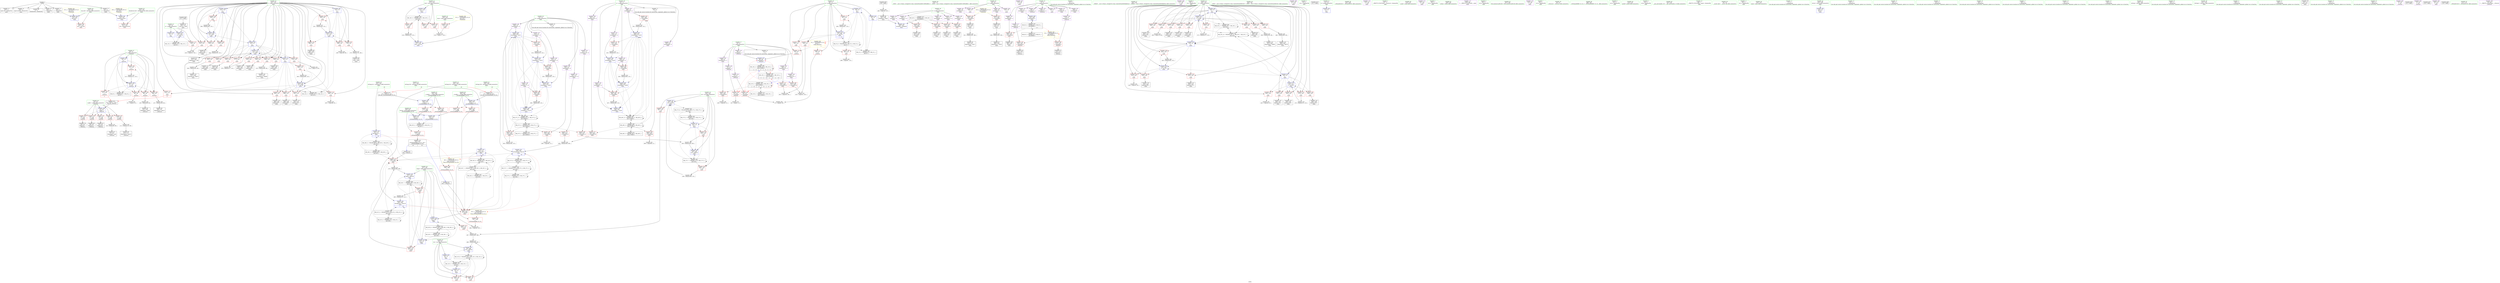 digraph "SVFG" {
	label="SVFG";

	Node0x5629548151e0 [shape=record,color=grey,label="{NodeID: 0\nNullPtr}"];
	Node0x5629548151e0 -> Node0x562954991320[style=solid];
	Node0x5629548151e0 -> Node0x562954991420[style=solid];
	Node0x5629548151e0 -> Node0x5629549914f0[style=solid];
	Node0x5629548151e0 -> Node0x5629549915c0[style=solid];
	Node0x5629548151e0 -> Node0x562954991690[style=solid];
	Node0x5629548151e0 -> Node0x562954991760[style=solid];
	Node0x5629549f31b0 [shape=record,color=black,label="{NodeID: 609\n227 = PHI()\n}"];
	Node0x5629549f31b0 -> Node0x5629549925c0[style=solid];
	Node0x5629549ab540 [shape=record,color=grey,label="{NodeID: 443\n219 = cmp(217, 218, )\n}"];
	Node0x56295499ed30 [shape=record,color=red,label="{NodeID: 277\n573\<--558\n\<--__a.addr\n_ZSt3maxIiERKT_S2_S2_\n}"];
	Node0x56295499ed30 -> Node0x5629549a1e80[style=solid];
	Node0x562954992b70 [shape=record,color=red,label="{NodeID: 194\n68\<--67\n\<--arrayidx2\n_Z5recuri\n}"];
	Node0x562954992b70 -> Node0x5629549ab9c0[style=solid];
	Node0x56295498fc10 [shape=record,color=black,label="{NodeID: 111\n344\<--343\nidxprom68\<--\nmain\n}"];
	Node0x56295496fa30 [shape=record,color=green,label="{NodeID: 28\n12\<--14\nd\<--d_field_insensitive\nGlob }"];
	Node0x56295496fa30 -> Node0x562954991930[style=solid];
	Node0x56295496fa30 -> Node0x562954996290[style=solid];
	Node0x56295496fa30 -> Node0x562954996360[style=solid];
	Node0x56295496fa30 -> Node0x562954996430[style=solid];
	Node0x56295496fa30 -> Node0x562954996500[style=solid];
	Node0x56295496fa30 -> Node0x5629549965d0[style=solid];
	Node0x56295496fa30 -> Node0x5629549966a0[style=solid];
	Node0x56295496fa30 -> Node0x562954996770[style=solid];
	Node0x5629549a0480 [shape=record,color=blue,label="{NodeID: 305\n312\<--314\narrayidx51\<--inc52\nmain\n}"];
	Node0x5629549a0480 -> Node0x56295499de90[style=dashed];
	Node0x5629549a0480 -> Node0x56295499e1d0[style=dashed];
	Node0x5629549a0480 -> Node0x5629549a0620[style=dashed];
	Node0x5629549a0480 -> Node0x5629549a07c0[style=dashed];
	Node0x5629549a0480 -> Node0x5629549bc6d0[style=dashed];
	Node0x562954994230 [shape=record,color=red,label="{NodeID: 222\n410\<--141\n\<--i\nmain\n|{<s0>17}}"];
	Node0x562954994230:s0 -> Node0x5629549f3a70[style=solid,color=red];
	Node0x562954995ce0 [shape=record,color=purple,label="{NodeID: 139\n351\<--7\narrayidx72\<--b\nmain\n}"];
	Node0x562954995ce0 -> Node0x56295499e100[style=solid];
	Node0x5629549906b0 [shape=record,color=green,label="{NodeID: 56\n176\<--177\n_ZNSt7__cxx1112basic_stringIcSt11char_traitsIcESaIcEEC1EPKcRKS3_\<--_ZNSt7__cxx1112basic_stringIcSt11char_traitsIcESaIcEEC1EPKcRKS3__field_insensitive\n}"];
	Node0x5629549c89d0 [shape=record,color=black,label="{NodeID: 499\nMR_12V_2 = PHI(MR_12V_3, MR_12V_1, )\npts\{25 \}\n}"];
	Node0x5629549c89d0 -> Node0x56295499fe00[style=dashed];
	Node0x5629549a8cc0 [shape=record,color=grey,label="{NodeID: 416\n487 = Binary(485, 486, )\n}"];
	Node0x5629549a8cc0 -> Node0x5629549a8e40[style=solid];
	Node0x5629549a1b40 [shape=record,color=blue,label="{NodeID: 333\n137\<--516\ntest\<--inc154\nmain\n}"];
	Node0x5629549a1b40 -> Node0x5629549bb8d0[style=dashed];
	Node0x56295499d740 [shape=record,color=red,label="{NodeID: 250\n249\<--248\n\<--arrayidx15\nmain\n}"];
	Node0x56295499d740 -> Node0x562954992760[style=solid];
	Node0x5629549973a0 [shape=record,color=purple,label="{NodeID: 167\n174\<--36\n\<--.str.2\nmain\n}"];
	Node0x562954992010 [shape=record,color=black,label="{NodeID: 84\n104\<--103\ntobool11\<--\n_Z5recuri\n}"];
	Node0x562954988d70 [shape=record,color=green,label="{NodeID: 1\n22\<--1\n\<--dummyObj\nCan only get source location for instruction, argument, global var or function.}"];
	Node0x5629549f3310 [shape=record,color=black,label="{NodeID: 610\n465 = PHI(553, )\n}"];
	Node0x5629549f3310 -> Node0x56295499e9f0[style=solid];
	Node0x5629549ab6c0 [shape=record,color=grey,label="{NodeID: 444\n169 = cmp(168, 96, )\n}"];
	Node0x56295499ee00 [shape=record,color=red,label="{NodeID: 278\n566\<--560\n\<--__b.addr\n_ZSt3maxIiERKT_S2_S2_\n}"];
	Node0x56295499ee00 -> Node0x56295499f070[style=solid];
	Node0x562954992c40 [shape=record,color=red,label="{NodeID: 195\n103\<--102\n\<--arrayidx10\n_Z5recuri\n}"];
	Node0x562954992c40 -> Node0x562954992010[style=solid];
	Node0x56295498fce0 [shape=record,color=black,label="{NodeID: 112\n347\<--346\ntobool70\<--\nmain\n}"];
	Node0x56295496fb30 [shape=record,color=green,label="{NodeID: 29\n15\<--17\ne\<--e_field_insensitive\nGlob }"];
	Node0x56295496fb30 -> Node0x562954991a30[style=solid];
	Node0x56295496fb30 -> Node0x562954996840[style=solid];
	Node0x56295496fb30 -> Node0x562954996910[style=solid];
	Node0x56295496fb30 -> Node0x5629549969e0[style=solid];
	Node0x56295496fb30 -> Node0x562954996ab0[style=solid];
	Node0x56295496fb30 -> Node0x562954996b80[style=solid];
	Node0x56295496fb30 -> Node0x562954996c50[style=solid];
	Node0x5629549d4910 [shape=record,color=yellow,style=double,label="{NodeID: 555\n51V_1 = ENCHI(MR_51V_0)\npts\{200000 \}\nFun[main]}"];
	Node0x5629549d4910 -> Node0x56295499d740[style=dashed];
	Node0x5629549d4910 -> Node0x56295499d810[style=dashed];
	Node0x5629549c02d0 [shape=record,color=black,label="{NodeID: 472\nMR_44V_2 = PHI(MR_44V_3, MR_44V_1, )\npts\{80000 \}\n}"];
	Node0x5629549c02d0 -> Node0x56295499db50[style=dashed];
	Node0x5629549c02d0 -> Node0x56295499ddc0[style=dashed];
	Node0x5629549c02d0 -> Node0x56295499e030[style=dashed];
	Node0x5629549c02d0 -> Node0x56295499e100[style=dashed];
	Node0x5629549c02d0 -> Node0x56295499f9f0[style=dashed];
	Node0x5629549a0550 [shape=record,color=blue,label="{NodeID: 306\n318\<--320\narrayidx54\<--inc55\nmain\n}"];
	Node0x5629549a0550 -> Node0x56295499df60[style=dashed];
	Node0x5629549a0550 -> Node0x56295499e2a0[style=dashed];
	Node0x5629549a0550 -> Node0x5629549a06f0[style=dashed];
	Node0x5629549a0550 -> Node0x5629549a0890[style=dashed];
	Node0x5629549a0550 -> Node0x5629549bcbd0[style=dashed];
	Node0x562954994300 [shape=record,color=red,label="{NodeID: 223\n493\<--141\n\<--i\nmain\n}"];
	Node0x562954994300 -> Node0x5629549a89c0[style=solid];
	Node0x562954995db0 [shape=record,color=purple,label="{NodeID: 140\n61\<--9\narrayidx\<--c\n_Z5recuri\n}"];
	Node0x562954995db0 -> Node0x562954992aa0[style=solid];
	Node0x5629549907b0 [shape=record,color=green,label="{NodeID: 57\n184\<--185\n_ZNKSt7__cxx1112basic_stringIcSt11char_traitsIcESaIcEE4findEcm\<--_ZNKSt7__cxx1112basic_stringIcSt11char_traitsIcESaIcEE4findEcm_field_insensitive\n}"];
	Node0x5629549c8ed0 [shape=record,color=black,label="{NodeID: 500\nMR_2V_2 = PHI(MR_2V_4, MR_2V_1, )\npts\{27 \}\n}"];
	Node0x5629549c8ed0 -> Node0x5629549a0bd0[style=dashed];
	Node0x5629549a8e40 [shape=record,color=grey,label="{NodeID: 417\n489 = Binary(488, 487, )\n}"];
	Node0x5629549a8e40 -> Node0x5629549a19a0[style=solid];
	Node0x5629549a1c10 [shape=record,color=blue,label="{NodeID: 334\n558\<--554\n__a.addr\<--__a\n_ZSt3maxIiERKT_S2_S2_\n}"];
	Node0x5629549a1c10 -> Node0x56295499ec60[style=dashed];
	Node0x5629549a1c10 -> Node0x56295499ed30[style=dashed];
	Node0x56295499d810 [shape=record,color=red,label="{NodeID: 251\n257\<--256\n\<--arrayidx21\nmain\n}"];
	Node0x56295499d810 -> Node0x56295498efe0[style=solid];
	Node0x562954997470 [shape=record,color=purple,label="{NodeID: 168\n211\<--38\n\<--.str.3\nmain\n}"];
	Node0x5629549920e0 [shape=record,color=black,label="{NodeID: 85\n108\<--107\nidxprom13\<--rem12\n_Z5recuri\n}"];
	Node0x56295498e560 [shape=record,color=green,label="{NodeID: 2\n30\<--1\n.str\<--dummyObj\nGlob }"];
	Node0x5629549f34a0 [shape=record,color=black,label="{NodeID: 611\n482 = PHI(553, )\n}"];
	Node0x5629549f34a0 -> Node0x56295499eac0[style=solid];
	Node0x5629549d22e0 [shape=record,color=black,label="{NodeID: 528\nMR_8V_3 = PHI(MR_8V_4, MR_8V_2, )\npts\{60000 \}\n|{|<s3>17}}"];
	Node0x5629549d22e0 -> Node0x56295499d8e0[style=dashed];
	Node0x5629549d22e0 -> Node0x56295499ffa0[style=dashed];
	Node0x5629549d22e0 -> Node0x5629549ccde0[style=dashed];
	Node0x5629549d22e0:s3 -> Node0x5629549d4cc0[style=dashed,color=red];
	Node0x5629549ab840 [shape=record,color=grey,label="{NodeID: 445\n91 = cmp(90, 92, )\n}"];
	Node0x56295499eed0 [shape=record,color=red,label="{NodeID: 279\n570\<--560\n\<--__b.addr\n_ZSt3maxIiERKT_S2_S2_\n}"];
	Node0x56295499eed0 -> Node0x5629549a1db0[style=solid];
	Node0x562954992d10 [shape=record,color=red,label="{NodeID: 196\n114\<--113\n\<--arrayidx17\n_Z5recuri\n}"];
	Node0x562954992d10 -> Node0x562954992280[style=solid];
	Node0x56295498fdb0 [shape=record,color=black,label="{NodeID: 113\n350\<--349\nidxprom71\<--\nmain\n}"];
	Node0x56295496fc30 [shape=record,color=green,label="{NodeID: 30\n18\<--20\ns\<--s_field_insensitive\nGlob }"];
	Node0x56295496fc30 -> Node0x562954996d20[style=solid];
	Node0x56295496fc30 -> Node0x562954996df0[style=solid];
	Node0x56295496fc30 -> Node0x562954996ec0[style=solid];
	Node0x56295496fc30 -> Node0x562954996f90[style=solid];
	Node0x5629549d49f0 [shape=record,color=yellow,style=double,label="{NodeID: 556\n2V_1 = ENCHI(MR_2V_0)\npts\{27 \}\nFun[_Z5recuri]|{|<s2>2}}"];
	Node0x5629549d49f0 -> Node0x562954997a20[style=dashed];
	Node0x5629549d49f0 -> Node0x562954997af0[style=dashed];
	Node0x5629549d49f0:s2 -> Node0x5629549d49f0[style=dashed,color=red];
	Node0x5629549a0620 [shape=record,color=blue,label="{NodeID: 307\n331\<--333\narrayidx61\<--inc62\nmain\n}"];
	Node0x5629549a0620 -> Node0x56295499e1d0[style=dashed];
	Node0x5629549a0620 -> Node0x5629549a07c0[style=dashed];
	Node0x5629549a0620 -> Node0x5629549bc6d0[style=dashed];
	Node0x5629549943d0 [shape=record,color=red,label="{NodeID: 224\n279\<--143\n\<--j\nmain\n}"];
	Node0x5629549943d0 -> Node0x5629549ac440[style=solid];
	Node0x562954995e80 [shape=record,color=purple,label="{NodeID: 141\n67\<--9\narrayidx2\<--c\n_Z5recuri\n}"];
	Node0x562954995e80 -> Node0x562954992b70[style=solid];
	Node0x5629549908b0 [shape=record,color=green,label="{NodeID: 58\n194\<--195\n_ZNSt7__cxx1112basic_stringIcSt11char_traitsIcESaIcEED1Ev\<--_ZNSt7__cxx1112basic_stringIcSt11char_traitsIcESaIcEED1Ev_field_insensitive\n}"];
	Node0x5629549bb3d0 [shape=record,color=black,label="{NodeID: 501\nMR_15V_2 = PHI(MR_15V_4, MR_15V_1, )\npts\{29 \}\n}"];
	Node0x5629549bb3d0 -> Node0x5629549a0b00[style=dashed];
	Node0x5629549a8fc0 [shape=record,color=grey,label="{NodeID: 418\n314 = Binary(313, 123, )\n}"];
	Node0x5629549a8fc0 -> Node0x5629549a0480[style=solid];
	Node0x5629549a1ce0 [shape=record,color=blue,label="{NodeID: 335\n560\<--555\n__b.addr\<--__b\n_ZSt3maxIiERKT_S2_S2_\n}"];
	Node0x5629549a1ce0 -> Node0x56295499ee00[style=dashed];
	Node0x5629549a1ce0 -> Node0x56295499eed0[style=dashed];
	Node0x56295499d8e0 [shape=record,color=red,label="{NodeID: 252\n288\<--287\n\<--arrayidx38\nmain\n}"];
	Node0x56295499d8e0 -> Node0x56295498f320[style=solid];
	Node0x562954997540 [shape=record,color=purple,label="{NodeID: 169\n221\<--40\n\<--.str.4\nmain\n}"];
	Node0x5629549921b0 [shape=record,color=black,label="{NodeID: 86\n112\<--111\nidxprom16\<--rem15\n_Z5recuri\n}"];
	Node0x5629549595c0 [shape=record,color=green,label="{NodeID: 3\n32\<--1\n.str.1\<--dummyObj\nGlob }"];
	Node0x5629549f35a0 [shape=record,color=black,label="{NodeID: 612\n511 = PHI()\n}"];
	Node0x5629549ab9c0 [shape=record,color=grey,label="{NodeID: 446\n70 = cmp(68, 69, )\n}"];
	Node0x56295499efa0 [shape=record,color=red,label="{NodeID: 280\n565\<--564\n\<--\n_ZSt3maxIiERKT_S2_S2_\n}"];
	Node0x56295499efa0 -> Node0x5629549ab240[style=solid];
	Node0x562954992de0 [shape=record,color=red,label="{NodeID: 197\n217\<--137\n\<--test\nmain\n}"];
	Node0x562954992de0 -> Node0x5629549ab540[style=solid];
	Node0x56295498fe80 [shape=record,color=black,label="{NodeID: 114\n353\<--352\ntobool73\<--\nmain\n}"];
	Node0x56295496fd30 [shape=record,color=green,label="{NodeID: 31\n21\<--23\nk\<--k_field_insensitive\nGlob }"];
	Node0x56295496fd30 -> Node0x56295499f140[style=solid];
	Node0x5629549a06f0 [shape=record,color=blue,label="{NodeID: 308\n338\<--340\narrayidx65\<--inc66\nmain\n}"];
	Node0x5629549a06f0 -> Node0x56295499e2a0[style=dashed];
	Node0x5629549a06f0 -> Node0x5629549a0890[style=dashed];
	Node0x5629549a06f0 -> Node0x5629549bcbd0[style=dashed];
	Node0x5629549944a0 [shape=record,color=red,label="{NodeID: 225\n285\<--143\n\<--j\nmain\n}"];
	Node0x5629549944a0 -> Node0x56295498f250[style=solid];
	Node0x562954995f50 [shape=record,color=purple,label="{NodeID: 142\n86\<--9\narrayidx4\<--c\n_Z5recuri\n}"];
	Node0x562954995f50 -> Node0x56295499f5e0[style=solid];
	Node0x5629549909b0 [shape=record,color=green,label="{NodeID: 59\n197\<--198\n_ZNSaIcED1Ev\<--_ZNSaIcED1Ev_field_insensitive\n}"];
	Node0x5629549bb8d0 [shape=record,color=black,label="{NodeID: 502\nMR_19V_3 = PHI(MR_19V_4, MR_19V_2, )\npts\{138 \}\n}"];
	Node0x5629549bb8d0 -> Node0x562954992de0[style=dashed];
	Node0x5629549bb8d0 -> Node0x562954992eb0[style=dashed];
	Node0x5629549bb8d0 -> Node0x562954992f80[style=dashed];
	Node0x5629549bb8d0 -> Node0x5629549a1b40[style=dashed];
	Node0x5629549a9140 [shape=record,color=grey,label="{NodeID: 419\n295 = Binary(294, 123, )\n}"];
	Node0x5629549a9140 -> Node0x5629549a02e0[style=solid];
	Node0x5629549a1db0 [shape=record,color=blue,label="{NodeID: 336\n556\<--570\nretval\<--\n_ZSt3maxIiERKT_S2_S2_\n}"];
	Node0x5629549a1db0 -> Node0x5629549bf8d0[style=dashed];
	Node0x56295499d9b0 [shape=record,color=red,label="{NodeID: 253\n294\<--293\n\<--arrayidx40\nmain\n}"];
	Node0x56295499d9b0 -> Node0x5629549a9140[style=solid];
	Node0x562954997610 [shape=record,color=purple,label="{NodeID: 170\n223\<--42\n\<--.str.5\nmain\n}"];
	Node0x562954992280 [shape=record,color=black,label="{NodeID: 87\n115\<--114\ntobool18\<--\n_Z5recuri\n}"];
	Node0x562954959650 [shape=record,color=green,label="{NodeID: 4\n34\<--1\n__PRETTY_FUNCTION__._Z5recuri\<--dummyObj\nGlob }"];
	Node0x5629549f3670 [shape=record,color=black,label="{NodeID: 613\n554 = PHI(157, 161, )\n0th arg _ZSt3maxIiERKT_S2_S2_ }"];
	Node0x5629549f3670 -> Node0x5629549a1c10[style=solid];
	Node0x5629549abb40 [shape=record,color=grey,label="{NodeID: 447\n63 = cmp(62, 22, )\n}"];
	Node0x56295499f070 [shape=record,color=red,label="{NodeID: 281\n567\<--566\n\<--\n_ZSt3maxIiERKT_S2_S2_\n}"];
	Node0x56295499f070 -> Node0x5629549ab240[style=solid];
	Node0x562954992eb0 [shape=record,color=red,label="{NodeID: 198\n508\<--137\n\<--test\nmain\n}"];
	Node0x56295498ff50 [shape=record,color=black,label="{NodeID: 115\n357\<--356\nidxprom76\<--add75\nmain\n}"];
	Node0x56295496fe30 [shape=record,color=green,label="{NodeID: 32\n24\<--25\nn\<--n_field_insensitive\nGlob }"];
	Node0x56295496fe30 -> Node0x562954997950[style=solid];
	Node0x56295496fe30 -> Node0x56295499f210[style=solid];
	Node0x56295496fe30 -> Node0x56295499fe00[style=solid];
	Node0x5629549a07c0 [shape=record,color=blue,label="{NodeID: 309\n358\<--360\narrayidx77\<--inc78\nmain\n}"];
	Node0x5629549a07c0 -> Node0x5629549bc6d0[style=dashed];
	Node0x562954994570 [shape=record,color=red,label="{NodeID: 226\n297\<--143\n\<--j\nmain\n}"];
	Node0x562954994570 -> Node0x56295498f4c0[style=solid];
	Node0x562954996020 [shape=record,color=purple,label="{NodeID: 143\n403\<--9\narrayidx102\<--c\nmain\n}"];
	Node0x562954996020 -> Node0x56295499e510[style=solid];
	Node0x562954990ab0 [shape=record,color=green,label="{NodeID: 60\n213\<--214\nscanf\<--scanf_field_insensitive\n}"];
	Node0x5629549bb9c0 [shape=record,color=black,label="{NodeID: 503\nMR_23V_5 = PHI(MR_23V_13, MR_23V_3, )\npts\{142 \}\n}"];
	Node0x5629549bb9c0 -> Node0x56295499fed0[style=dashed];
	Node0x5629549a92c0 [shape=record,color=grey,label="{NodeID: 420\n340 = Binary(339, 123, )\n}"];
	Node0x5629549a92c0 -> Node0x5629549a06f0[style=solid];
	Node0x5629549a1e80 [shape=record,color=blue,label="{NodeID: 337\n556\<--573\nretval\<--\n_ZSt3maxIiERKT_S2_S2_\n}"];
	Node0x5629549a1e80 -> Node0x5629549bf8d0[style=dashed];
	Node0x56295499da80 [shape=record,color=red,label="{NodeID: 254\n300\<--299\n\<--arrayidx43\nmain\n}"];
	Node0x56295499da80 -> Node0x5629549aa640[style=solid];
	Node0x5629549976e0 [shape=record,color=purple,label="{NodeID: 171\n501\<--44\n\<--.str.6\nmain\n}"];
	Node0x562954992350 [shape=record,color=black,label="{NodeID: 88\n181\<--179\nconv\<--add\nmain\n}"];
	Node0x562954959830 [shape=record,color=green,label="{NodeID: 5\n36\<--1\n.str.2\<--dummyObj\nGlob }"];
	Node0x5629549f38f0 [shape=record,color=black,label="{NodeID: 614\n555 = PHI(159, 163, )\n1st arg _ZSt3maxIiERKT_S2_S2_ }"];
	Node0x5629549f38f0 -> Node0x5629549a1ce0[style=solid];
	Node0x5629549abcc0 [shape=record,color=grey,label="{NodeID: 448\n405 = cmp(404, 22, )\n}"];
	Node0x56295499f140 [shape=record,color=blue,label="{NodeID: 282\n21\<--22\nk\<--\nGlob }"];
	Node0x562954992f80 [shape=record,color=red,label="{NodeID: 199\n515\<--137\n\<--test\nmain\n}"];
	Node0x562954992f80 -> Node0x562954999e20[style=solid];
	Node0x562954994a30 [shape=record,color=black,label="{NodeID: 116\n364\<--363\nidxprom80\<--add79\nmain\n}"];
	Node0x56295496ff30 [shape=record,color=green,label="{NodeID: 33\n26\<--27\np\<--p_field_insensitive\nGlob }"];
	Node0x56295496ff30 -> Node0x562954997a20[style=solid];
	Node0x56295496ff30 -> Node0x562954997af0[style=solid];
	Node0x56295496ff30 -> Node0x562954997bc0[style=solid];
	Node0x56295496ff30 -> Node0x562954997c90[style=solid];
	Node0x56295496ff30 -> Node0x562954997d60[style=solid];
	Node0x56295496ff30 -> Node0x562954997e30[style=solid];
	Node0x56295496ff30 -> Node0x56295499f310[style=solid];
	Node0x56295496ff30 -> Node0x5629549a0bd0[style=solid];
	Node0x56295496ff30 -> Node0x5629549a0d70[style=solid];
	Node0x5629549d4cc0 [shape=record,color=yellow,style=double,label="{NodeID: 559\n8V_1 = ENCHI(MR_8V_0)\npts\{60000 \}\nFun[_Z5recuri]|{|<s2>2}}"];
	Node0x5629549d4cc0 -> Node0x562954992c40[style=dashed];
	Node0x5629549d4cc0 -> Node0x562954992d10[style=dashed];
	Node0x5629549d4cc0:s2 -> Node0x5629549d4cc0[style=dashed,color=red];
	Node0x5629549a0890 [shape=record,color=blue,label="{NodeID: 310\n365\<--367\narrayidx81\<--inc82\nmain\n}"];
	Node0x5629549a0890 -> Node0x5629549bcbd0[style=dashed];
	Node0x562954994640 [shape=record,color=red,label="{NodeID: 227\n316\<--143\n\<--j\nmain\n}"];
	Node0x562954994640 -> Node0x56295498f800[style=solid];
	Node0x5629549960f0 [shape=record,color=purple,label="{NodeID: 144\n420\<--9\narrayidx110\<--c\nmain\n}"];
	Node0x5629549960f0 -> Node0x56295499e5e0[style=solid];
	Node0x562954990bb0 [shape=record,color=green,label="{NodeID: 61\n228\<--229\nstrlen\<--strlen_field_insensitive\n}"];
	Node0x5629549bbab0 [shape=record,color=black,label="{NodeID: 504\nMR_25V_2 = PHI(MR_25V_7, MR_25V_1, )\npts\{144 \}\n}"];
	Node0x5629549bbab0 -> Node0x5629549a0210[style=dashed];
	Node0x5629549bbab0 -> Node0x5629549a0f10[style=dashed];
	Node0x5629549bbab0 -> Node0x5629549bbab0[style=dashed];
	Node0x5629549bbab0 -> Node0x5629549cf5e0[style=dashed];
	Node0x5629549a9440 [shape=record,color=grey,label="{NodeID: 421\n310 = Binary(309, 96, )\n}"];
	Node0x5629549a9440 -> Node0x56295498f730[style=solid];
	Node0x56295499db50 [shape=record,color=red,label="{NodeID: 255\n306\<--305\n\<--arrayidx46\nmain\n}"];
	Node0x56295499db50 -> Node0x56295498f660[style=solid];
	Node0x5629549977b0 [shape=record,color=purple,label="{NodeID: 172\n503\<--46\n\<--__PRETTY_FUNCTION__.main\nmain\n}"];
	Node0x562954992420 [shape=record,color=black,label="{NodeID: 89\n191\<--186\nfrombool\<--cmp2\nmain\n}"];
	Node0x562954992420 -> Node0x56295499f9f0[style=solid];
	Node0x5629549598c0 [shape=record,color=green,label="{NodeID: 6\n38\<--1\n.str.3\<--dummyObj\nGlob }"];
	Node0x5629549f3a70 [shape=record,color=black,label="{NodeID: 615\n53 = PHI(117, 410, )\n0th arg _Z5recuri }"];
	Node0x5629549f3a70 -> Node0x56295499f510[style=solid];
	Node0x5629549d34c0 [shape=record,color=yellow,style=double,label="{NodeID: 532\n59V_1 = ENCHI(MR_59V_0)\npts\{158 162 \}\nFun[_ZSt3maxIiERKT_S2_S2_]}"];
	Node0x5629549d34c0 -> Node0x56295499efa0[style=dashed];
	Node0x5629549abe40 [shape=record,color=grey,label="{NodeID: 449\n186 = cmp(182, 187, )\n}"];
	Node0x5629549abe40 -> Node0x562954992420[style=solid];
	Node0x56295499f210 [shape=record,color=blue,label="{NodeID: 283\n24\<--22\nn\<--\nGlob }"];
	Node0x56295499f210 -> Node0x5629549c89d0[style=dashed];
	Node0x562954993050 [shape=record,color=red,label="{NodeID: 200\n218\<--139\n\<--tests\nmain\n}"];
	Node0x562954993050 -> Node0x5629549ab540[style=solid];
	Node0x562954994b00 [shape=record,color=black,label="{NodeID: 117\n390\<--389\nidxprom94\<--\nmain\n}"];
	Node0x562954970030 [shape=record,color=green,label="{NodeID: 34\n28\<--29\nres\<--res_field_insensitive\nGlob }"];
	Node0x562954970030 -> Node0x562954997f00[style=solid];
	Node0x562954970030 -> Node0x562954997fd0[style=solid];
	Node0x562954970030 -> Node0x56295499f410[style=solid];
	Node0x562954970030 -> Node0x5629549a0b00[style=solid];
	Node0x562954970030 -> Node0x5629549a19a0[style=solid];
	Node0x5629549a0960 [shape=record,color=blue,label="{NodeID: 311\n143\<--373\nj\<--inc86\nmain\n}"];
	Node0x5629549a0960 -> Node0x5629549943d0[style=dashed];
	Node0x5629549a0960 -> Node0x5629549944a0[style=dashed];
	Node0x5629549a0960 -> Node0x562954994570[style=dashed];
	Node0x5629549a0960 -> Node0x562954994640[style=dashed];
	Node0x5629549a0960 -> Node0x562954994710[style=dashed];
	Node0x5629549a0960 -> Node0x5629549947e0[style=dashed];
	Node0x5629549a0960 -> Node0x5629549948b0[style=dashed];
	Node0x5629549a0960 -> Node0x56295499c810[style=dashed];
	Node0x5629549a0960 -> Node0x56295499c8a0[style=dashed];
	Node0x5629549a0960 -> Node0x5629549a0210[style=dashed];
	Node0x5629549a0960 -> Node0x5629549a0960[style=dashed];
	Node0x5629549a0960 -> Node0x5629549a0f10[style=dashed];
	Node0x5629549a0960 -> Node0x5629549bbab0[style=dashed];
	Node0x5629549a0960 -> Node0x5629549cf5e0[style=dashed];
	Node0x562954994710 [shape=record,color=red,label="{NodeID: 228\n323\<--143\n\<--j\nmain\n}"];
	Node0x562954994710 -> Node0x56295498f8d0[style=solid];
	Node0x5629549961c0 [shape=record,color=purple,label="{NodeID: 145\n449\<--9\narrayidx125\<--c\nmain\n}"];
	Node0x5629549961c0 -> Node0x56295499e780[style=solid];
	Node0x562954990cb0 [shape=record,color=green,label="{NodeID: 62\n237\<--238\nllvm.memset.p0i8.i64\<--llvm.memset.p0i8.i64_field_insensitive\n}"];
	Node0x5629549cb010 [shape=record,color=black,label="{NodeID: 505\nMR_27V_2 = PHI(MR_27V_3, MR_27V_1, )\npts\{146 \}\n}"];
	Node0x5629549cb010 -> Node0x5629549a0e40[style=dashed];
	Node0x5629549cb010 -> Node0x5629549cb010[style=dashed];
	Node0x5629549cb010 -> Node0x5629549cfae0[style=dashed];
	Node0x5629549a95c0 [shape=record,color=grey,label="{NodeID: 422\n95 = Binary(94, 96, )\n}"];
	Node0x5629549a95c0 -> Node0x562954991e70[style=solid];
	Node0x56295499dc20 [shape=record,color=red,label="{NodeID: 256\n313\<--312\n\<--arrayidx51\nmain\n}"];
	Node0x56295499dc20 -> Node0x5629549a8fc0[style=solid];
	Node0x562954997880 [shape=record,color=purple,label="{NodeID: 173\n510\<--48\n\<--.str.7\nmain\n}"];
	Node0x5629549924f0 [shape=record,color=black,label="{NodeID: 90\n189\<--188\nidxprom\<--\nmain\n}"];
	Node0x562954959950 [shape=record,color=green,label="{NodeID: 7\n40\<--1\n.str.4\<--dummyObj\nGlob }"];
	Node0x5629549d35a0 [shape=record,color=yellow,style=double,label="{NodeID: 533\n61V_1 = ENCHI(MR_61V_0)\npts\{160 164 \}\nFun[_ZSt3maxIiERKT_S2_S2_]}"];
	Node0x5629549d35a0 -> Node0x56295499f070[style=dashed];
	Node0x5629549abfc0 [shape=record,color=grey,label="{NodeID: 450\n393 = cmp(392, 22, )\n}"];
	Node0x56295499f310 [shape=record,color=blue,label="{NodeID: 284\n26\<--22\np\<--\nGlob }"];
	Node0x56295499f310 -> Node0x5629549c8ed0[style=dashed];
	Node0x562954993120 [shape=record,color=red,label="{NodeID: 201\n168\<--141\n\<--i\nmain\n}"];
	Node0x562954993120 -> Node0x5629549ab6c0[style=solid];
	Node0x562954994bd0 [shape=record,color=black,label="{NodeID: 118\n396\<--395\nidxprom97\<--\nmain\n}"];
	Node0x562954970130 [shape=record,color=green,label="{NodeID: 35\n50\<--51\n_Z5recuri\<--_Z5recuri_field_insensitive\n}"];
	Node0x5629549a0a30 [shape=record,color=blue,label="{NodeID: 312\n141\<--378\ni\<--inc89\nmain\n}"];
	Node0x5629549a0a30 -> Node0x5629549937a0[style=dashed];
	Node0x5629549a0a30 -> Node0x562954993870[style=dashed];
	Node0x5629549a0a30 -> Node0x562954993940[style=dashed];
	Node0x5629549a0a30 -> Node0x562954993a10[style=dashed];
	Node0x5629549a0a30 -> Node0x562954993ae0[style=dashed];
	Node0x5629549a0a30 -> Node0x562954993bb0[style=dashed];
	Node0x5629549a0a30 -> Node0x562954993c80[style=dashed];
	Node0x5629549a0a30 -> Node0x562954993d50[style=dashed];
	Node0x5629549a0a30 -> Node0x562954993e20[style=dashed];
	Node0x5629549a0a30 -> Node0x5629549a0a30[style=dashed];
	Node0x5629549a0a30 -> Node0x5629549a0ca0[style=dashed];
	Node0x5629549947e0 [shape=record,color=red,label="{NodeID: 229\n335\<--143\n\<--j\nmain\n}"];
	Node0x5629549947e0 -> Node0x56295499a2a0[style=solid];
	Node0x562954996290 [shape=record,color=purple,label="{NodeID: 146\n293\<--12\narrayidx40\<--d\nmain\n}"];
	Node0x562954996290 -> Node0x56295499d9b0[style=solid];
	Node0x562954996290 -> Node0x5629549a02e0[style=solid];
	Node0x562954990db0 [shape=record,color=green,label="{NodeID: 63\n466\<--467\n_ZSt3maxIiERKT_S2_S2_\<--_ZSt3maxIiERKT_S2_S2__field_insensitive\n}"];
	Node0x5629549cb4e0 [shape=record,color=black,label="{NodeID: 506\nMR_29V_2 = PHI(MR_29V_3, MR_29V_1, )\npts\{148 \}\n}"];
	Node0x5629549cb4e0 -> Node0x5629549a1250[style=dashed];
	Node0x5629549cb4e0 -> Node0x5629549cb4e0[style=dashed];
	Node0x5629549cb4e0 -> Node0x5629549cffe0[style=dashed];
	Node0x5629549a9740 [shape=record,color=grey,label="{NodeID: 423\n480 = Binary(479, 123, )\n}"];
	Node0x5629549a9740 -> Node0x5629549a1800[style=solid];
	Node0x56295499dcf0 [shape=record,color=red,label="{NodeID: 257\n319\<--318\n\<--arrayidx54\nmain\n}"];
	Node0x56295499dcf0 -> Node0x5629549a8b40[style=solid];
	Node0x562954997950 [shape=record,color=red,label="{NodeID: 174\n242\<--24\n\<--n\nmain\n}"];
	Node0x562954997950 -> Node0x5629549aadc0[style=solid];
	Node0x5629549925c0 [shape=record,color=black,label="{NodeID: 91\n230\<--227\nconv10\<--call9\nmain\n}"];
	Node0x5629549925c0 -> Node0x56295499fe00[style=solid];
	Node0x56295496e2e0 [shape=record,color=green,label="{NodeID: 8\n42\<--1\n.str.5\<--dummyObj\nGlob }"];
	Node0x5629549ac140 [shape=record,color=grey,label="{NodeID: 451\n399 = cmp(398, 22, )\n}"];
	Node0x56295499f410 [shape=record,color=blue,label="{NodeID: 285\n28\<--22\nres\<--\nGlob }"];
	Node0x56295499f410 -> Node0x5629549bb3d0[style=dashed];
	Node0x5629549931f0 [shape=record,color=red,label="{NodeID: 202\n178\<--141\n\<--i\nmain\n}"];
	Node0x5629549931f0 -> Node0x5629549a9d40[style=solid];
	Node0x562954994ca0 [shape=record,color=black,label="{NodeID: 119\n402\<--401\nidxprom101\<--\nmain\n}"];
	Node0x56295498e670 [shape=record,color=green,label="{NodeID: 36\n54\<--55\ni.addr\<--i.addr_field_insensitive\n_Z5recuri\n}"];
	Node0x56295498e670 -> Node0x5629549980a0[style=solid];
	Node0x56295498e670 -> Node0x562954998170[style=solid];
	Node0x56295498e670 -> Node0x562954998240[style=solid];
	Node0x56295498e670 -> Node0x562954998310[style=solid];
	Node0x56295498e670 -> Node0x5629549983e0[style=solid];
	Node0x56295498e670 -> Node0x56295499f510[style=solid];
	Node0x5629549a0b00 [shape=record,color=blue,label="{NodeID: 313\n28\<--22\nres\<--\nmain\n}"];
	Node0x5629549a0b00 -> Node0x562954997f00[style=dashed];
	Node0x5629549a0b00 -> Node0x562954997fd0[style=dashed];
	Node0x5629549a0b00 -> Node0x5629549a19a0[style=dashed];
	Node0x5629549a0b00 -> Node0x5629549bb3d0[style=dashed];
	Node0x5629549a0b00 -> Node0x5629549cf0e0[style=dashed];
	Node0x5629549948b0 [shape=record,color=red,label="{NodeID: 230\n349\<--143\n\<--j\nmain\n}"];
	Node0x5629549948b0 -> Node0x56295498fdb0[style=solid];
	Node0x562954996360 [shape=record,color=purple,label="{NodeID: 147\n312\<--12\narrayidx51\<--d\nmain\n}"];
	Node0x562954996360 -> Node0x56295499dc20[style=solid];
	Node0x562954996360 -> Node0x5629549a0480[style=solid];
	Node0x562954990eb0 [shape=record,color=green,label="{NodeID: 64\n512\<--513\nprintf\<--printf_field_insensitive\n}"];
	Node0x5629549cb9e0 [shape=record,color=black,label="{NodeID: 507\nMR_35V_2 = PHI(MR_35V_3, MR_35V_1, )\npts\{158 \}\n}"];
	Node0x5629549cb9e0 -> Node0x56295499eac0[style=dashed];
	Node0x5629549cb9e0 -> Node0x5629549a13f0[style=dashed];
	Node0x5629549cb9e0 -> Node0x5629549c75d0[style=dashed];
	Node0x5629549cb9e0 -> Node0x5629549cb9e0[style=dashed];
	Node0x5629549cb9e0 -> Node0x5629549d04e0[style=dashed];
	Node0x5629549a98c0 [shape=record,color=grey,label="{NodeID: 424\n408 = Binary(407, 123, )\n}"];
	Node0x5629549a98c0 -> Node0x5629549a0d70[style=solid];
	Node0x56295499ddc0 [shape=record,color=red,label="{NodeID: 258\n326\<--325\n\<--arrayidx57\nmain\n}"];
	Node0x56295499ddc0 -> Node0x56295498f9a0[style=solid];
	Node0x562954997a20 [shape=record,color=red,label="{NodeID: 175\n69\<--26\n\<--p\n_Z5recuri\n}"];
	Node0x562954997a20 -> Node0x5629549ab9c0[style=solid];
	Node0x562954992690 [shape=record,color=black,label="{NodeID: 92\n247\<--246\nidxprom14\<--sub\nmain\n}"];
	Node0x56295496e370 [shape=record,color=green,label="{NodeID: 9\n44\<--1\n.str.6\<--dummyObj\nGlob }"];
	Node0x5629549ac2c0 [shape=record,color=grey,label="{NodeID: 452\n387 = cmp(386, 92, )\n}"];
	Node0x56295499f510 [shape=record,color=blue,label="{NodeID: 286\n54\<--53\ni.addr\<--i\n_Z5recuri\n}"];
	Node0x56295499f510 -> Node0x5629549980a0[style=dashed];
	Node0x56295499f510 -> Node0x562954998170[style=dashed];
	Node0x56295499f510 -> Node0x562954998240[style=dashed];
	Node0x56295499f510 -> Node0x562954998310[style=dashed];
	Node0x56295499f510 -> Node0x5629549983e0[style=dashed];
	Node0x5629549932c0 [shape=record,color=red,label="{NodeID: 203\n188\<--141\n\<--i\nmain\n}"];
	Node0x5629549932c0 -> Node0x5629549924f0[style=solid];
	Node0x562954994d70 [shape=record,color=black,label="{NodeID: 120\n419\<--418\nidxprom109\<--\nmain\n}"];
	Node0x56295498e700 [shape=record,color=green,label="{NodeID: 37\n56\<--57\nj\<--j_field_insensitive\n_Z5recuri\n}"];
	Node0x56295498e700 -> Node0x5629549984b0[style=solid];
	Node0x56295498e700 -> Node0x562954998580[style=solid];
	Node0x56295498e700 -> Node0x562954998650[style=solid];
	Node0x56295498e700 -> Node0x562954998720[style=solid];
	Node0x56295498e700 -> Node0x5629549929d0[style=solid];
	Node0x56295498e700 -> Node0x56295499f6b0[style=solid];
	Node0x56295498e700 -> Node0x56295499f780[style=solid];
	Node0x5629549a0bd0 [shape=record,color=blue,label="{NodeID: 314\n26\<--22\np\<--\nmain\n}"];
	Node0x5629549a0bd0 -> Node0x562954997bc0[style=dashed];
	Node0x5629549a0bd0 -> Node0x562954997e30[style=dashed];
	Node0x5629549a0bd0 -> Node0x5629549a0d70[style=dashed];
	Node0x5629549a0bd0 -> Node0x5629549c8ed0[style=dashed];
	Node0x5629549a0bd0 -> Node0x5629549cebe0[style=dashed];
	Node0x56295499c810 [shape=record,color=red,label="{NodeID: 231\n362\<--143\n\<--j\nmain\n}"];
	Node0x56295499c810 -> Node0x5629549aa1c0[style=solid];
	Node0x562954996430 [shape=record,color=purple,label="{NodeID: 148\n331\<--12\narrayidx61\<--d\nmain\n}"];
	Node0x562954996430 -> Node0x56295499de90[style=solid];
	Node0x562954996430 -> Node0x5629549a0620[style=solid];
	Node0x562954990fb0 [shape=record,color=green,label="{NodeID: 65\n531\<--532\n__gxx_personality_v0\<--__gxx_personality_v0_field_insensitive\n}"];
	Node0x5629549cbee0 [shape=record,color=black,label="{NodeID: 508\nMR_37V_2 = PHI(MR_37V_3, MR_37V_1, )\npts\{160 \}\n}"];
	Node0x5629549cbee0 -> Node0x56295499eac0[style=dashed];
	Node0x5629549cbee0 -> Node0x5629549a14c0[style=dashed];
	Node0x5629549cbee0 -> Node0x5629549c7ad0[style=dashed];
	Node0x5629549cbee0 -> Node0x5629549cbee0[style=dashed];
	Node0x5629549cbee0 -> Node0x5629549d09e0[style=dashed];
	Node0x5629549a9a40 [shape=record,color=grey,label="{NodeID: 425\n373 = Binary(372, 123, )\n}"];
	Node0x5629549a9a40 -> Node0x5629549a0960[style=solid];
	Node0x56295499de90 [shape=record,color=red,label="{NodeID: 259\n332\<--331\n\<--arrayidx61\nmain\n}"];
	Node0x56295499de90 -> Node0x562954999fa0[style=solid];
	Node0x562954997af0 [shape=record,color=red,label="{NodeID: 176\n83\<--26\n\<--p\n_Z5recuri\n}"];
	Node0x562954997af0 -> Node0x56295499f5e0[style=solid];
	Node0x562954992760 [shape=record,color=black,label="{NodeID: 93\n250\<--249\nconv16\<--\nmain\n}"];
	Node0x562954992760 -> Node0x562954999b20[style=solid];
	Node0x56295496e400 [shape=record,color=green,label="{NodeID: 10\n46\<--1\n__PRETTY_FUNCTION__.main\<--dummyObj\nGlob }"];
	Node0x5629549ac440 [shape=record,color=grey,label="{NodeID: 453\n280 = cmp(279, 96, )\n}"];
	Node0x56295499f5e0 [shape=record,color=blue,label="{NodeID: 287\n86\<--83\narrayidx4\<--\n_Z5recuri\n}"];
	Node0x56295499f5e0 -> Node0x5629549bd5d0[style=dashed];
	Node0x562954993390 [shape=record,color=red,label="{NodeID: 204\n200\<--141\n\<--i\nmain\n}"];
	Node0x562954993390 -> Node0x5629549a8540[style=solid];
	Node0x562954994e40 [shape=record,color=black,label="{NodeID: 121\n426\<--425\nidxprom113\<--\nmain\n}"];
	Node0x56295498e790 [shape=record,color=green,label="{NodeID: 38\n78\<--79\n__assert_fail\<--__assert_fail_field_insensitive\n}"];
	Node0x5629549a0ca0 [shape=record,color=blue,label="{NodeID: 315\n141\<--22\ni\<--\nmain\n}"];
	Node0x5629549a0ca0 -> Node0x562954993ef0[style=dashed];
	Node0x5629549a0ca0 -> Node0x562954993fc0[style=dashed];
	Node0x5629549a0ca0 -> Node0x562954994090[style=dashed];
	Node0x5629549a0ca0 -> Node0x562954994160[style=dashed];
	Node0x5629549a0ca0 -> Node0x562954994230[style=dashed];
	Node0x5629549a0ca0 -> Node0x562954994300[style=dashed];
	Node0x5629549a0ca0 -> Node0x5629549a1a70[style=dashed];
	Node0x5629549a0ca0 -> Node0x5629549bb9c0[style=dashed];
	Node0x56295499c8a0 [shape=record,color=red,label="{NodeID: 232\n372\<--143\n\<--j\nmain\n}"];
	Node0x56295499c8a0 -> Node0x5629549a9a40[style=solid];
	Node0x562954996500 [shape=record,color=purple,label="{NodeID: 149\n358\<--12\narrayidx77\<--d\nmain\n}"];
	Node0x562954996500 -> Node0x56295499e1d0[style=solid];
	Node0x562954996500 -> Node0x5629549a07c0[style=solid];
	Node0x5629549910b0 [shape=record,color=green,label="{NodeID: 66\n556\<--557\nretval\<--retval_field_insensitive\n_ZSt3maxIiERKT_S2_S2_\n}"];
	Node0x5629549910b0 -> Node0x56295499eb90[style=solid];
	Node0x5629549910b0 -> Node0x5629549a1db0[style=solid];
	Node0x5629549910b0 -> Node0x5629549a1e80[style=solid];
	Node0x5629549cc3e0 [shape=record,color=black,label="{NodeID: 509\nMR_39V_2 = PHI(MR_39V_3, MR_39V_1, )\npts\{162 \}\n}"];
	Node0x5629549cc3e0 -> Node0x56295499e9f0[style=dashed];
	Node0x5629549cc3e0 -> Node0x5629549a1730[style=dashed];
	Node0x5629549cc3e0 -> Node0x5629549cc3e0[style=dashed];
	Node0x5629549cc3e0 -> Node0x5629549d0ee0[style=dashed];
	Node0x5629549a9bc0 [shape=record,color=grey,label="{NodeID: 426\n111 = Binary(110, 96, )\n}"];
	Node0x5629549a9bc0 -> Node0x5629549921b0[style=solid];
	Node0x56295499df60 [shape=record,color=red,label="{NodeID: 260\n339\<--338\n\<--arrayidx65\nmain\n}"];
	Node0x56295499df60 -> Node0x5629549a92c0[style=solid];
	Node0x562954997bc0 [shape=record,color=red,label="{NodeID: 177\n407\<--26\n\<--p\nmain\n}"];
	Node0x562954997bc0 -> Node0x5629549a98c0[style=solid];
	Node0x562954992830 [shape=record,color=black,label="{NodeID: 94\n252\<--251\nidxprom18\<--sub17\nmain\n}"];
	Node0x56295496d9d0 [shape=record,color=green,label="{NodeID: 11\n48\<--1\n.str.7\<--dummyObj\nGlob }"];
	Node0x5629549ac5c0 [shape=record,color=grey,label="{NodeID: 454\n275 = cmp(274, 96, )\n}"];
	Node0x56295499f6b0 [shape=record,color=blue,label="{NodeID: 288\n56\<--22\nj\<--\n_Z5recuri\n}"];
	Node0x56295499f6b0 -> Node0x5629549984b0[style=dashed];
	Node0x56295499f6b0 -> Node0x562954998580[style=dashed];
	Node0x56295499f6b0 -> Node0x562954998650[style=dashed];
	Node0x56295499f6b0 -> Node0x562954998720[style=dashed];
	Node0x56295499f6b0 -> Node0x5629549929d0[style=dashed];
	Node0x56295499f6b0 -> Node0x56295499f780[style=dashed];
	Node0x56295499f6b0 -> Node0x5629549c66d0[style=dashed];
	Node0x562954993460 [shape=record,color=red,label="{NodeID: 205\n241\<--141\n\<--i\nmain\n}"];
	Node0x562954993460 -> Node0x5629549aadc0[style=solid];
	Node0x562954994f10 [shape=record,color=black,label="{NodeID: 122\n448\<--447\nidxprom124\<--\nmain\n}"];
	Node0x56295498e860 [shape=record,color=green,label="{NodeID: 39\n132\<--133\nmain\<--main_field_insensitive\n}"];
	Node0x5629549a0d70 [shape=record,color=blue,label="{NodeID: 316\n26\<--408\np\<--inc105\nmain\n|{|<s3>17}}"];
	Node0x5629549a0d70 -> Node0x562954997c90[style=dashed];
	Node0x5629549a0d70 -> Node0x562954997d60[style=dashed];
	Node0x5629549a0d70 -> Node0x5629549cebe0[style=dashed];
	Node0x5629549a0d70:s3 -> Node0x5629549d49f0[style=dashed,color=red];
	Node0x56295499c970 [shape=record,color=red,label="{NodeID: 233\n415\<--143\n\<--j\nmain\n}"];
	Node0x56295499c970 -> Node0x5629549aaf40[style=solid];
	Node0x5629549965d0 [shape=record,color=purple,label="{NodeID: 150\n391\<--12\narrayidx95\<--d\nmain\n}"];
	Node0x5629549965d0 -> Node0x56295499e370[style=solid];
	Node0x562954991180 [shape=record,color=green,label="{NodeID: 67\n558\<--559\n__a.addr\<--__a.addr_field_insensitive\n_ZSt3maxIiERKT_S2_S2_\n}"];
	Node0x562954991180 -> Node0x56295499ec60[style=solid];
	Node0x562954991180 -> Node0x56295499ed30[style=solid];
	Node0x562954991180 -> Node0x5629549a1c10[style=solid];
	Node0x5629549cc8e0 [shape=record,color=black,label="{NodeID: 510\nMR_41V_2 = PHI(MR_41V_3, MR_41V_1, )\npts\{164 \}\n}"];
	Node0x5629549cc8e0 -> Node0x56295499e9f0[style=dashed];
	Node0x5629549cc8e0 -> Node0x5629549a1800[style=dashed];
	Node0x5629549cc8e0 -> Node0x5629549cc8e0[style=dashed];
	Node0x5629549cc8e0 -> Node0x5629549d13e0[style=dashed];
	Node0x5629549a9d40 [shape=record,color=grey,label="{NodeID: 427\n179 = Binary(178, 180, )\n}"];
	Node0x5629549a9d40 -> Node0x562954992350[style=solid];
	Node0x56295499e030 [shape=record,color=red,label="{NodeID: 261\n346\<--345\n\<--arrayidx69\nmain\n}"];
	Node0x56295499e030 -> Node0x56295498fce0[style=solid];
	Node0x562954997c90 [shape=record,color=red,label="{NodeID: 178\n422\<--26\n\<--p\nmain\n}"];
	Node0x562954997c90 -> Node0x5629549ab3c0[style=solid];
	Node0x562954992900 [shape=record,color=black,label="{NodeID: 95\n255\<--254\nidxprom20\<--\nmain\n}"];
	Node0x56295496daa0 [shape=record,color=green,label="{NodeID: 12\n77\<--1\n\<--dummyObj\nCan only get source location for instruction, argument, global var or function.}"];
	Node0x5629549ac740 [shape=record,color=grey,label="{NodeID: 455\n445 = cmp(444, 92, )\n}"];
	Node0x56295499f780 [shape=record,color=blue,label="{NodeID: 289\n56\<--122\nj\<--inc\n_Z5recuri\n}"];
	Node0x56295499f780 -> Node0x5629549984b0[style=dashed];
	Node0x56295499f780 -> Node0x562954998580[style=dashed];
	Node0x56295499f780 -> Node0x562954998650[style=dashed];
	Node0x56295499f780 -> Node0x562954998720[style=dashed];
	Node0x56295499f780 -> Node0x5629549929d0[style=dashed];
	Node0x56295499f780 -> Node0x56295499f780[style=dashed];
	Node0x56295499f780 -> Node0x5629549c66d0[style=dashed];
	Node0x562954993530 [shape=record,color=red,label="{NodeID: 206\n245\<--141\n\<--i\nmain\n}"];
	Node0x562954993530 -> Node0x5629549999a0[style=solid];
	Node0x562954994fe0 [shape=record,color=black,label="{NodeID: 123\n456\<--455\nidxprom130\<--\nmain\n}"];
	Node0x56295498e960 [shape=record,color=green,label="{NodeID: 40\n135\<--136\nretval\<--retval_field_insensitive\nmain\n}"];
	Node0x56295498e960 -> Node0x56295499f850[style=solid];
	Node0x5629549a0e40 [shape=record,color=blue,label="{NodeID: 317\n145\<--22\ncur\<--\nmain\n}"];
	Node0x5629549a0e40 -> Node0x56295499d0c0[style=dashed];
	Node0x5629549a0e40 -> Node0x56295499d190[style=dashed];
	Node0x5629549a0e40 -> Node0x5629549a0fe0[style=dashed];
	Node0x5629549a0e40 -> Node0x5629549a1180[style=dashed];
	Node0x5629549a0e40 -> Node0x5629549bc1d0[style=dashed];
	Node0x56295499ca40 [shape=record,color=red,label="{NodeID: 234\n418\<--143\n\<--j\nmain\n}"];
	Node0x56295499ca40 -> Node0x562954994d70[style=solid];
	Node0x5629549966a0 [shape=record,color=purple,label="{NodeID: 151\n427\<--12\narrayidx114\<--d\nmain\n}"];
	Node0x5629549966a0 -> Node0x56295499e6b0[style=solid];
	Node0x562954991250 [shape=record,color=green,label="{NodeID: 68\n560\<--561\n__b.addr\<--__b.addr_field_insensitive\n_ZSt3maxIiERKT_S2_S2_\n}"];
	Node0x562954991250 -> Node0x56295499ee00[style=solid];
	Node0x562954991250 -> Node0x56295499eed0[style=solid];
	Node0x562954991250 -> Node0x5629549a1ce0[style=solid];
	Node0x5629549ccde0 [shape=record,color=black,label="{NodeID: 511\nMR_8V_2 = PHI(MR_8V_3, MR_8V_1, )\npts\{60000 \}\n}"];
	Node0x5629549ccde0 -> Node0x5629549d22e0[style=dashed];
	Node0x5629549a9ec0 [shape=record,color=grey,label="{NodeID: 428\n463 = Binary(458, 462, )\n}"];
	Node0x5629549a9ec0 -> Node0x5629549a14c0[style=solid];
	Node0x56295499e100 [shape=record,color=red,label="{NodeID: 262\n352\<--351\n\<--arrayidx72\nmain\n}"];
	Node0x56295499e100 -> Node0x56295498fe80[style=solid];
	Node0x562954997d60 [shape=record,color=red,label="{NodeID: 179\n451\<--26\n\<--p\nmain\n}"];
	Node0x562954997d60 -> Node0x5629549ac8c0[style=solid];
	Node0x56295498efe0 [shape=record,color=black,label="{NodeID: 96\n258\<--257\nconv22\<--\nmain\n}"];
	Node0x56295498efe0 -> Node0x5629549aac40[style=solid];
	Node0x56295496db70 [shape=record,color=green,label="{NodeID: 13\n92\<--1\n\<--dummyObj\nCan only get source location for instruction, argument, global var or function.}"];
	Node0x5629549d3b10 [shape=record,color=yellow,style=double,label="{NodeID: 539\n21V_1 = ENCHI(MR_21V_0)\npts\{140 \}\nFun[main]}"];
	Node0x5629549d3b10 -> Node0x562954993050[style=dashed];
	Node0x5629549ac8c0 [shape=record,color=grey,label="{NodeID: 456\n452 = cmp(450, 451, )\n}"];
	Node0x56295499f850 [shape=record,color=blue,label="{NodeID: 290\n135\<--22\nretval\<--\nmain\n}"];
	Node0x562954993600 [shape=record,color=red,label="{NodeID: 207\n254\<--141\n\<--i\nmain\n}"];
	Node0x562954993600 -> Node0x562954992900[style=solid];
	Node0x5629549950b0 [shape=record,color=black,label="{NodeID: 124\n460\<--459\nidxprom132\<--\nmain\n}"];
	Node0x56295498ea30 [shape=record,color=green,label="{NodeID: 41\n137\<--138\ntest\<--test_field_insensitive\nmain\n}"];
	Node0x56295498ea30 -> Node0x562954992de0[style=solid];
	Node0x56295498ea30 -> Node0x562954992eb0[style=solid];
	Node0x56295498ea30 -> Node0x562954992f80[style=solid];
	Node0x56295498ea30 -> Node0x56295499fd30[style=solid];
	Node0x56295498ea30 -> Node0x5629549a1b40[style=solid];
	Node0x5629549999a0 [shape=record,color=grey,label="{NodeID: 401\n246 = Binary(245, 123, )\n}"];
	Node0x5629549999a0 -> Node0x562954992690[style=solid];
	Node0x5629549a0f10 [shape=record,color=blue,label="{NodeID: 318\n143\<--22\nj\<--\nmain\n}"];
	Node0x5629549a0f10 -> Node0x56295499c970[style=dashed];
	Node0x5629549a0f10 -> Node0x56295499ca40[style=dashed];
	Node0x5629549a0f10 -> Node0x56295499cb10[style=dashed];
	Node0x5629549a0f10 -> Node0x56295499cbe0[style=dashed];
	Node0x5629549a0f10 -> Node0x5629549a10b0[style=dashed];
	Node0x5629549a0f10 -> Node0x5629549a1320[style=dashed];
	Node0x56295499cb10 [shape=record,color=red,label="{NodeID: 235\n425\<--143\n\<--j\nmain\n}"];
	Node0x56295499cb10 -> Node0x562954994e40[style=solid];
	Node0x562954996770 [shape=record,color=purple,label="{NodeID: 152\n457\<--12\narrayidx131\<--d\nmain\n}"];
	Node0x562954996770 -> Node0x56295499e850[style=solid];
	Node0x562954991320 [shape=record,color=black,label="{NodeID: 69\n2\<--3\ndummyVal\<--dummyVal\n}"];
	Node0x5629549cd2e0 [shape=record,color=black,label="{NodeID: 512\nMR_10V_2 = PHI(MR_10V_3, MR_10V_1, )\npts\{110000 \}\n}"];
	Node0x5629549cd2e0 -> Node0x5629549c5cd0[style=dashed];
	Node0x5629549aa040 [shape=record,color=grey,label="{NodeID: 429\n367 = Binary(366, 123, )\n}"];
	Node0x5629549aa040 -> Node0x5629549a0890[style=solid];
	Node0x56295499e1d0 [shape=record,color=red,label="{NodeID: 263\n359\<--358\n\<--arrayidx77\nmain\n}"];
	Node0x56295499e1d0 -> Node0x56295499a5a0[style=solid];
	Node0x562954997e30 [shape=record,color=red,label="{NodeID: 180\n497\<--26\n\<--p\nmain\n}"];
	Node0x562954997e30 -> Node0x5629549ab0c0[style=solid];
	Node0x56295498f0b0 [shape=record,color=black,label="{NodeID: 97\n260\<--259\nidxprom24\<--sub23\nmain\n}"];
	Node0x56295496eda0 [shape=record,color=green,label="{NodeID: 14\n96\<--1\n\<--dummyObj\nCan only get source location for instruction, argument, global var or function.}"];
	Node0x56295499f920 [shape=record,color=blue,label="{NodeID: 291\n141\<--22\ni\<--\nmain\n}"];
	Node0x56295499f920 -> Node0x562954993120[style=dashed];
	Node0x56295499f920 -> Node0x5629549931f0[style=dashed];
	Node0x56295499f920 -> Node0x5629549932c0[style=dashed];
	Node0x56295499f920 -> Node0x562954993390[style=dashed];
	Node0x56295499f920 -> Node0x56295499fac0[style=dashed];
	Node0x56295499f920 -> Node0x5629549bb9c0[style=dashed];
	Node0x5629549936d0 [shape=record,color=red,label="{NodeID: 208\n265\<--141\n\<--i\nmain\n}"];
	Node0x5629549936d0 -> Node0x5629549aaac0[style=solid];
	Node0x562954995180 [shape=record,color=black,label="{NodeID: 125\n553\<--576\n_ZSt3maxIiERKT_S2_S2__ret\<--\n_ZSt3maxIiERKT_S2_S2_\n|{<s0>18|<s1>19}}"];
	Node0x562954995180:s0 -> Node0x5629549f3310[style=solid,color=blue];
	Node0x562954995180:s1 -> Node0x5629549f34a0[style=solid,color=blue];
	Node0x56295498eb00 [shape=record,color=green,label="{NodeID: 42\n139\<--140\ntests\<--tests_field_insensitive\nmain\n}"];
	Node0x56295498eb00 -> Node0x562954993050[style=solid];
	Node0x562954999b20 [shape=record,color=grey,label="{NodeID: 402\n251 = Binary(250, 180, )\n}"];
	Node0x562954999b20 -> Node0x562954992830[style=solid];
	Node0x5629549a0fe0 [shape=record,color=blue,label="{NodeID: 319\n145\<--430\ncur\<--add115\nmain\n}"];
	Node0x5629549a0fe0 -> Node0x5629549bc1d0[style=dashed];
	Node0x56295499cbe0 [shape=record,color=red,label="{NodeID: 236\n434\<--143\n\<--j\nmain\n}"];
	Node0x56295499cbe0 -> Node0x56295499a420[style=solid];
	Node0x562954996840 [shape=record,color=purple,label="{NodeID: 153\n299\<--15\narrayidx43\<--e\nmain\n}"];
	Node0x562954996840 -> Node0x56295499da80[style=solid];
	Node0x562954996840 -> Node0x5629549a03b0[style=solid];
	Node0x562954991420 [shape=record,color=black,label="{NodeID: 70\n204\<--3\n\<--dummyVal\nmain\n}"];
	Node0x5629549cd7e0 [shape=record,color=black,label="{NodeID: 513\nMR_47V_2 = PHI(MR_47V_3, MR_47V_1, )\npts\{140000 \}\n}"];
	Node0x5629549cd7e0 -> Node0x5629549beed0[style=dashed];
	Node0x5629549aa1c0 [shape=record,color=grey,label="{NodeID: 430\n363 = Binary(362, 96, )\n}"];
	Node0x5629549aa1c0 -> Node0x562954994a30[style=solid];
	Node0x56295499e2a0 [shape=record,color=red,label="{NodeID: 264\n366\<--365\n\<--arrayidx81\nmain\n}"];
	Node0x56295499e2a0 -> Node0x5629549aa040[style=solid];
	Node0x562954997f00 [shape=record,color=red,label="{NodeID: 181\n488\<--28\n\<--res\nmain\n}"];
	Node0x562954997f00 -> Node0x5629549a8e40[style=solid];
	Node0x56295498f180 [shape=record,color=black,label="{NodeID: 98\n283\<--282\nidxprom35\<--\nmain\n}"];
	Node0x56295496ee70 [shape=record,color=green,label="{NodeID: 15\n123\<--1\n\<--dummyObj\nCan only get source location for instruction, argument, global var or function.}"];
	Node0x56295499f9f0 [shape=record,color=blue,label="{NodeID: 292\n190\<--191\narrayidx\<--frombool\nmain\n}"];
	Node0x56295499f9f0 -> Node0x5629549c02d0[style=dashed];
	Node0x5629549937a0 [shape=record,color=red,label="{NodeID: 209\n274\<--141\n\<--i\nmain\n}"];
	Node0x5629549937a0 -> Node0x5629549ac5c0[style=solid];
	Node0x562954995250 [shape=record,color=purple,label="{NodeID: 126\n98\<--4\narrayidx7\<--a\n_Z5recuri\n}"];
	Node0x56295498ebd0 [shape=record,color=green,label="{NodeID: 43\n141\<--142\ni\<--i_field_insensitive\nmain\n}"];
	Node0x56295498ebd0 -> Node0x562954993120[style=solid];
	Node0x56295498ebd0 -> Node0x5629549931f0[style=solid];
	Node0x56295498ebd0 -> Node0x5629549932c0[style=solid];
	Node0x56295498ebd0 -> Node0x562954993390[style=solid];
	Node0x56295498ebd0 -> Node0x562954993460[style=solid];
	Node0x56295498ebd0 -> Node0x562954993530[style=solid];
	Node0x56295498ebd0 -> Node0x562954993600[style=solid];
	Node0x56295498ebd0 -> Node0x5629549936d0[style=solid];
	Node0x56295498ebd0 -> Node0x5629549937a0[style=solid];
	Node0x56295498ebd0 -> Node0x562954993870[style=solid];
	Node0x56295498ebd0 -> Node0x562954993940[style=solid];
	Node0x56295498ebd0 -> Node0x562954993a10[style=solid];
	Node0x56295498ebd0 -> Node0x562954993ae0[style=solid];
	Node0x56295498ebd0 -> Node0x562954993bb0[style=solid];
	Node0x56295498ebd0 -> Node0x562954993c80[style=solid];
	Node0x56295498ebd0 -> Node0x562954993d50[style=solid];
	Node0x56295498ebd0 -> Node0x562954993e20[style=solid];
	Node0x56295498ebd0 -> Node0x562954993ef0[style=solid];
	Node0x56295498ebd0 -> Node0x562954993fc0[style=solid];
	Node0x56295498ebd0 -> Node0x562954994090[style=solid];
	Node0x56295498ebd0 -> Node0x562954994160[style=solid];
	Node0x56295498ebd0 -> Node0x562954994230[style=solid];
	Node0x56295498ebd0 -> Node0x562954994300[style=solid];
	Node0x56295498ebd0 -> Node0x56295499f920[style=solid];
	Node0x56295498ebd0 -> Node0x56295499fac0[style=solid];
	Node0x56295498ebd0 -> Node0x56295499fed0[style=solid];
	Node0x56295498ebd0 -> Node0x5629549a0070[style=solid];
	Node0x56295498ebd0 -> Node0x5629549a0140[style=solid];
	Node0x56295498ebd0 -> Node0x5629549a0a30[style=solid];
	Node0x56295498ebd0 -> Node0x5629549a0ca0[style=solid];
	Node0x56295498ebd0 -> Node0x5629549a1a70[style=solid];
	Node0x562954999ca0 [shape=record,color=grey,label="{NodeID: 403\n439 = Binary(438, 123, )\n}"];
	Node0x562954999ca0 -> Node0x5629549a1180[style=solid];
	Node0x5629549a10b0 [shape=record,color=blue,label="{NodeID: 320\n143\<--435\nj\<--inc118\nmain\n}"];
	Node0x5629549a10b0 -> Node0x56295499c970[style=dashed];
	Node0x5629549a10b0 -> Node0x56295499ca40[style=dashed];
	Node0x5629549a10b0 -> Node0x56295499cb10[style=dashed];
	Node0x5629549a10b0 -> Node0x56295499cbe0[style=dashed];
	Node0x5629549a10b0 -> Node0x5629549a10b0[style=dashed];
	Node0x5629549a10b0 -> Node0x5629549a1320[style=dashed];
	Node0x56295499ccb0 [shape=record,color=red,label="{NodeID: 237\n444\<--143\n\<--j\nmain\n}"];
	Node0x56295499ccb0 -> Node0x5629549ac740[style=solid];
	Node0x562954996910 [shape=record,color=purple,label="{NodeID: 154\n318\<--15\narrayidx54\<--e\nmain\n}"];
	Node0x562954996910 -> Node0x56295499dcf0[style=solid];
	Node0x562954996910 -> Node0x5629549a0550[style=solid];
	Node0x5629549914f0 [shape=record,color=black,label="{NodeID: 71\n205\<--3\n\<--dummyVal\nmain\n}"];
	Node0x5629549914f0 -> Node0x56295499fb90[style=solid];
	Node0x5629549cdce0 [shape=record,color=black,label="{NodeID: 514\nMR_49V_2 = PHI(MR_49V_3, MR_49V_1, )\npts\{170000 \}\n}"];
	Node0x5629549cdce0 -> Node0x5629549bf3d0[style=dashed];
	Node0x5629549aa340 [shape=record,color=grey,label="{NodeID: 431\n122 = Binary(121, 123, )\n}"];
	Node0x5629549aa340 -> Node0x56295499f780[style=solid];
	Node0x56295499e370 [shape=record,color=red,label="{NodeID: 265\n392\<--391\n\<--arrayidx95\nmain\n}"];
	Node0x56295499e370 -> Node0x5629549abfc0[style=solid];
	Node0x562954997fd0 [shape=record,color=red,label="{NodeID: 182\n509\<--28\n\<--res\nmain\n}"];
	Node0x56295498f250 [shape=record,color=black,label="{NodeID: 99\n286\<--285\nidxprom37\<--\nmain\n}"];
	Node0x56295496ef40 [shape=record,color=green,label="{NodeID: 16\n180\<--1\n\<--dummyObj\nCan only get source location for instruction, argument, global var or function.}"];
	Node0x5629549bc1d0 [shape=record,color=black,label="{NodeID: 459\nMR_27V_7 = PHI(MR_27V_6, MR_27V_5, )\npts\{146 \}\n}"];
	Node0x5629549bc1d0 -> Node0x56295499d0c0[style=dashed];
	Node0x5629549bc1d0 -> Node0x56295499d190[style=dashed];
	Node0x5629549bc1d0 -> Node0x5629549a0fe0[style=dashed];
	Node0x5629549bc1d0 -> Node0x5629549a1180[style=dashed];
	Node0x5629549bc1d0 -> Node0x5629549bc1d0[style=dashed];
	Node0x56295499fac0 [shape=record,color=blue,label="{NodeID: 293\n141\<--201\ni\<--inc\nmain\n}"];
	Node0x56295499fac0 -> Node0x562954993120[style=dashed];
	Node0x56295499fac0 -> Node0x5629549931f0[style=dashed];
	Node0x56295499fac0 -> Node0x5629549932c0[style=dashed];
	Node0x56295499fac0 -> Node0x562954993390[style=dashed];
	Node0x56295499fac0 -> Node0x56295499fac0[style=dashed];
	Node0x56295499fac0 -> Node0x5629549bb9c0[style=dashed];
	Node0x562954993870 [shape=record,color=red,label="{NodeID: 210\n282\<--141\n\<--i\nmain\n}"];
	Node0x562954993870 -> Node0x56295498f180[style=solid];
	Node0x562954995320 [shape=record,color=purple,label="{NodeID: 127\n102\<--4\narrayidx10\<--a\n_Z5recuri\n}"];
	Node0x562954995320 -> Node0x562954992c40[style=solid];
	Node0x56295498eca0 [shape=record,color=green,label="{NodeID: 44\n143\<--144\nj\<--j_field_insensitive\nmain\n}"];
	Node0x56295498eca0 -> Node0x5629549943d0[style=solid];
	Node0x56295498eca0 -> Node0x5629549944a0[style=solid];
	Node0x56295498eca0 -> Node0x562954994570[style=solid];
	Node0x56295498eca0 -> Node0x562954994640[style=solid];
	Node0x56295498eca0 -> Node0x562954994710[style=solid];
	Node0x56295498eca0 -> Node0x5629549947e0[style=solid];
	Node0x56295498eca0 -> Node0x5629549948b0[style=solid];
	Node0x56295498eca0 -> Node0x56295499c810[style=solid];
	Node0x56295498eca0 -> Node0x56295499c8a0[style=solid];
	Node0x56295498eca0 -> Node0x56295499c970[style=solid];
	Node0x56295498eca0 -> Node0x56295499ca40[style=solid];
	Node0x56295498eca0 -> Node0x56295499cb10[style=solid];
	Node0x56295498eca0 -> Node0x56295499cbe0[style=solid];
	Node0x56295498eca0 -> Node0x56295499ccb0[style=solid];
	Node0x56295498eca0 -> Node0x56295499cd80[style=solid];
	Node0x56295498eca0 -> Node0x56295499ce50[style=solid];
	Node0x56295498eca0 -> Node0x56295499cf20[style=solid];
	Node0x56295498eca0 -> Node0x56295499cff0[style=solid];
	Node0x56295498eca0 -> Node0x5629549a0210[style=solid];
	Node0x56295498eca0 -> Node0x5629549a0960[style=solid];
	Node0x56295498eca0 -> Node0x5629549a0f10[style=solid];
	Node0x56295498eca0 -> Node0x5629549a10b0[style=solid];
	Node0x56295498eca0 -> Node0x5629549a1320[style=solid];
	Node0x56295498eca0 -> Node0x5629549a1660[style=solid];
	Node0x562954999e20 [shape=record,color=grey,label="{NodeID: 404\n516 = Binary(515, 123, )\n}"];
	Node0x562954999e20 -> Node0x5629549a1b40[style=solid];
	Node0x5629549a1180 [shape=record,color=blue,label="{NodeID: 321\n145\<--439\ncur\<--inc120\nmain\n}"];
	Node0x5629549a1180 -> Node0x56295499d260[style=dashed];
	Node0x5629549a1180 -> Node0x5629549cfae0[style=dashed];
	Node0x56295499cd80 [shape=record,color=red,label="{NodeID: 238\n447\<--143\n\<--j\nmain\n}"];
	Node0x56295499cd80 -> Node0x562954994f10[style=solid];
	Node0x5629549969e0 [shape=record,color=purple,label="{NodeID: 155\n338\<--15\narrayidx65\<--e\nmain\n}"];
	Node0x5629549969e0 -> Node0x56295499df60[style=solid];
	Node0x5629549969e0 -> Node0x5629549a06f0[style=solid];
	Node0x5629549915c0 [shape=record,color=black,label="{NodeID: 72\n207\<--3\n\<--dummyVal\nmain\n}"];
	Node0x5629549915c0 -> Node0x56295499fc60[style=solid];
	Node0x5629549aa4c0 [shape=record,color=grey,label="{NodeID: 432\n378 = Binary(377, 123, )\n}"];
	Node0x5629549aa4c0 -> Node0x5629549a0a30[style=solid];
	Node0x56295499e440 [shape=record,color=red,label="{NodeID: 266\n398\<--397\n\<--arrayidx98\nmain\n}"];
	Node0x56295499e440 -> Node0x5629549ac140[style=solid];
	Node0x5629549980a0 [shape=record,color=red,label="{NodeID: 183\n59\<--54\n\<--i.addr\n_Z5recuri\n}"];
	Node0x5629549980a0 -> Node0x562954991c00[style=solid];
	Node0x56295498f320 [shape=record,color=black,label="{NodeID: 100\n289\<--288\ntobool\<--\nmain\n}"];
	Node0x562954971400 [shape=record,color=green,label="{NodeID: 17\n183\<--1\n\<--dummyObj\nCan only get source location for instruction, argument, global var or function.}"];
	Node0x5629549bc6d0 [shape=record,color=black,label="{NodeID: 460\nMR_47V_12 = PHI(MR_47V_11, MR_47V_4, )\npts\{140000 \}\n}"];
	Node0x5629549bc6d0 -> Node0x56295499d9b0[style=dashed];
	Node0x5629549bc6d0 -> Node0x5629549a02e0[style=dashed];
	Node0x5629549bc6d0 -> Node0x5629549bc6d0[style=dashed];
	Node0x5629549bc6d0 -> Node0x5629549beed0[style=dashed];
	Node0x56295499fb90 [shape=record,color=blue,label="{NodeID: 294\n153\<--205\nexn.slot\<--\nmain\n}"];
	Node0x56295499fb90 -> Node0x56295499d5a0[style=dashed];
	Node0x562954993940 [shape=record,color=red,label="{NodeID: 211\n291\<--141\n\<--i\nmain\n}"];
	Node0x562954993940 -> Node0x56295498f3f0[style=solid];
	Node0x5629549953f0 [shape=record,color=purple,label="{NodeID: 128\n109\<--4\narrayidx14\<--a\n_Z5recuri\n}"];
	Node0x56295498ed70 [shape=record,color=green,label="{NodeID: 45\n145\<--146\ncur\<--cur_field_insensitive\nmain\n}"];
	Node0x56295498ed70 -> Node0x56295499d0c0[style=solid];
	Node0x56295498ed70 -> Node0x56295499d190[style=solid];
	Node0x56295498ed70 -> Node0x56295499d260[style=solid];
	Node0x56295498ed70 -> Node0x5629549a0e40[style=solid];
	Node0x56295498ed70 -> Node0x5629549a0fe0[style=solid];
	Node0x56295498ed70 -> Node0x5629549a1180[style=solid];
	Node0x562954999fa0 [shape=record,color=grey,label="{NodeID: 405\n333 = Binary(332, 123, )\n}"];
	Node0x562954999fa0 -> Node0x5629549a0620[style=solid];
	Node0x5629549a1250 [shape=record,color=blue,label="{NodeID: 322\n147\<--22\ntemp\<--\nmain\n}"];
	Node0x5629549a1250 -> Node0x56295499d330[style=dashed];
	Node0x5629549a1250 -> Node0x56295499d400[style=dashed];
	Node0x5629549a1250 -> Node0x5629549a1590[style=dashed];
	Node0x5629549a1250 -> Node0x5629549a18d0[style=dashed];
	Node0x5629549a1250 -> Node0x5629549c70d0[style=dashed];
	Node0x56295499ce50 [shape=record,color=red,label="{NodeID: 239\n455\<--143\n\<--j\nmain\n}"];
	Node0x56295499ce50 -> Node0x562954994fe0[style=solid];
	Node0x562954996ab0 [shape=record,color=purple,label="{NodeID: 156\n365\<--15\narrayidx81\<--e\nmain\n}"];
	Node0x562954996ab0 -> Node0x56295499e2a0[style=solid];
	Node0x562954996ab0 -> Node0x5629549a0890[style=solid];
	Node0x562954991690 [shape=record,color=black,label="{NodeID: 73\n522\<--3\nlpad.val\<--dummyVal\nmain\n}"];
	Node0x5629549aa640 [shape=record,color=grey,label="{NodeID: 433\n301 = Binary(300, 123, )\n}"];
	Node0x5629549aa640 -> Node0x5629549a03b0[style=solid];
	Node0x56295499e510 [shape=record,color=red,label="{NodeID: 267\n404\<--403\n\<--arrayidx102\nmain\n}"];
	Node0x56295499e510 -> Node0x5629549abcc0[style=solid];
	Node0x562954998170 [shape=record,color=red,label="{NodeID: 184\n65\<--54\n\<--i.addr\n_Z5recuri\n}"];
	Node0x562954998170 -> Node0x562954991cd0[style=solid];
	Node0x56295498f3f0 [shape=record,color=black,label="{NodeID: 101\n292\<--291\nidxprom39\<--\nmain\n}"];
	Node0x562954971490 [shape=record,color=green,label="{NodeID: 18\n187\<--1\n\<--dummyObj\nCan only get source location for instruction, argument, global var or function.}"];
	Node0x5629549d3f70 [shape=record,color=yellow,style=double,label="{NodeID: 544\n31V_1 = ENCHI(MR_31V_0)\npts\{154 \}\nFun[main]}"];
	Node0x5629549d3f70 -> Node0x56295499fb90[style=dashed];
	Node0x5629549bcbd0 [shape=record,color=black,label="{NodeID: 461\nMR_49V_12 = PHI(MR_49V_11, MR_49V_4, )\npts\{170000 \}\n}"];
	Node0x5629549bcbd0 -> Node0x56295499da80[style=dashed];
	Node0x5629549bcbd0 -> Node0x5629549a03b0[style=dashed];
	Node0x5629549bcbd0 -> Node0x5629549bcbd0[style=dashed];
	Node0x5629549bcbd0 -> Node0x5629549bf3d0[style=dashed];
	Node0x56295499fc60 [shape=record,color=blue,label="{NodeID: 295\n155\<--207\nehselector.slot\<--\nmain\n}"];
	Node0x56295499fc60 -> Node0x56295499d670[style=dashed];
	Node0x562954993a10 [shape=record,color=red,label="{NodeID: 212\n303\<--141\n\<--i\nmain\n}"];
	Node0x562954993a10 -> Node0x56295498f590[style=solid];
	Node0x5629549954c0 [shape=record,color=purple,label="{NodeID: 129\n113\<--4\narrayidx17\<--a\n_Z5recuri\n}"];
	Node0x5629549954c0 -> Node0x562954992d10[style=solid];
	Node0x56295498ee40 [shape=record,color=green,label="{NodeID: 46\n147\<--148\ntemp\<--temp_field_insensitive\nmain\n}"];
	Node0x56295498ee40 -> Node0x56295499d330[style=solid];
	Node0x56295498ee40 -> Node0x56295499d400[style=solid];
	Node0x56295498ee40 -> Node0x56295499d4d0[style=solid];
	Node0x56295498ee40 -> Node0x5629549a1250[style=solid];
	Node0x56295498ee40 -> Node0x5629549a1590[style=solid];
	Node0x56295498ee40 -> Node0x5629549a18d0[style=solid];
	Node0x56295499a120 [shape=record,color=grey,label="{NodeID: 406\n430 = Binary(429, 428, )\n}"];
	Node0x56295499a120 -> Node0x5629549a0fe0[style=solid];
	Node0x5629549a1320 [shape=record,color=blue,label="{NodeID: 323\n143\<--22\nj\<--\nmain\n}"];
	Node0x5629549a1320 -> Node0x56295499ccb0[style=dashed];
	Node0x5629549a1320 -> Node0x56295499cd80[style=dashed];
	Node0x5629549a1320 -> Node0x56295499ce50[style=dashed];
	Node0x5629549a1320 -> Node0x56295499cf20[style=dashed];
	Node0x5629549a1320 -> Node0x56295499cff0[style=dashed];
	Node0x5629549a1320 -> Node0x5629549a1660[style=dashed];
	Node0x5629549a1320 -> Node0x5629549cf5e0[style=dashed];
	Node0x56295499cf20 [shape=record,color=red,label="{NodeID: 240\n459\<--143\n\<--j\nmain\n}"];
	Node0x56295499cf20 -> Node0x5629549950b0[style=solid];
	Node0x562954996b80 [shape=record,color=purple,label="{NodeID: 157\n397\<--15\narrayidx98\<--e\nmain\n}"];
	Node0x562954996b80 -> Node0x56295499e440[style=solid];
	Node0x562954991760 [shape=record,color=black,label="{NodeID: 74\n523\<--3\nlpad.val156\<--dummyVal\nmain\n}"];
	Node0x5629549cebe0 [shape=record,color=black,label="{NodeID: 517\nMR_2V_6 = PHI(MR_2V_5, MR_2V_4, MR_2V_4, )\npts\{27 \}\n}"];
	Node0x5629549cebe0 -> Node0x562954997bc0[style=dashed];
	Node0x5629549cebe0 -> Node0x562954997e30[style=dashed];
	Node0x5629549cebe0 -> Node0x5629549a0d70[style=dashed];
	Node0x5629549cebe0 -> Node0x5629549c8ed0[style=dashed];
	Node0x5629549cebe0 -> Node0x5629549cebe0[style=dashed];
	Node0x5629549aa7c0 [shape=record,color=grey,label="{NodeID: 434\n100 = Binary(99, 96, )\n}"];
	Node0x5629549aa7c0 -> Node0x562954991f40[style=solid];
	Node0x56295499e5e0 [shape=record,color=red,label="{NodeID: 268\n421\<--420\n\<--arrayidx110\nmain\n}"];
	Node0x56295499e5e0 -> Node0x5629549ab3c0[style=solid];
	Node0x562954998240 [shape=record,color=red,label="{NodeID: 185\n84\<--54\n\<--i.addr\n_Z5recuri\n}"];
	Node0x562954998240 -> Node0x562954991da0[style=solid];
	Node0x56295498f4c0 [shape=record,color=black,label="{NodeID: 102\n298\<--297\nidxprom42\<--\nmain\n}"];
	Node0x562954971560 [shape=record,color=green,label="{NodeID: 19\n234\<--1\n\<--dummyObj\nCan only get source location for instruction, argument, global var or function.}"];
	Node0x5629549d4050 [shape=record,color=yellow,style=double,label="{NodeID: 545\n33V_1 = ENCHI(MR_33V_0)\npts\{156 \}\nFun[main]}"];
	Node0x5629549d4050 -> Node0x56295499fc60[style=dashed];
	Node0x56295499fd30 [shape=record,color=blue,label="{NodeID: 296\n137\<--123\ntest\<--\nmain\n}"];
	Node0x56295499fd30 -> Node0x5629549bb8d0[style=dashed];
	Node0x562954993ae0 [shape=record,color=red,label="{NodeID: 213\n309\<--141\n\<--i\nmain\n}"];
	Node0x562954993ae0 -> Node0x5629549a9440[style=solid];
	Node0x562954995590 [shape=record,color=purple,label="{NodeID: 130\n232\<--4\n\<--a\nmain\n}"];
	Node0x56295498ef10 [shape=record,color=green,label="{NodeID: 47\n149\<--150\nref.tmp\<--ref.tmp_field_insensitive\nmain\n}"];
	Node0x5629549c5cd0 [shape=record,color=black,label="{NodeID: 490\nMR_10V_3 = PHI(MR_10V_5, MR_10V_2, )\npts\{110000 \}\n|{|<s3>17|<s4>17|<s5>17|<s6>17}}"];
	Node0x5629549c5cd0 -> Node0x56295499e510[style=dashed];
	Node0x5629549c5cd0 -> Node0x5629549c5cd0[style=dashed];
	Node0x5629549c5cd0 -> Node0x5629549cd2e0[style=dashed];
	Node0x5629549c5cd0:s3 -> Node0x562954992aa0[style=dashed,color=red];
	Node0x5629549c5cd0:s4 -> Node0x562954992b70[style=dashed,color=red];
	Node0x5629549c5cd0:s5 -> Node0x56295499f5e0[style=dashed,color=red];
	Node0x5629549c5cd0:s6 -> Node0x5629549c6bd0[style=dashed,color=red];
	Node0x56295499a2a0 [shape=record,color=grey,label="{NodeID: 407\n336 = Binary(335, 96, )\n}"];
	Node0x56295499a2a0 -> Node0x56295498fb40[style=solid];
	Node0x5629549a13f0 [shape=record,color=blue,label="{NodeID: 324\n157\<--22\nref.tmp128\<--\nmain\n|{|<s2>18}}"];
	Node0x5629549a13f0 -> Node0x56295499e9f0[style=dashed];
	Node0x5629549a13f0 -> Node0x5629549c75d0[style=dashed];
	Node0x5629549a13f0:s2 -> Node0x5629549d34c0[style=dashed,color=red];
	Node0x56295499cff0 [shape=record,color=red,label="{NodeID: 241\n474\<--143\n\<--j\nmain\n}"];
	Node0x56295499cff0 -> Node0x56295499a720[style=solid];
	Node0x562954996c50 [shape=record,color=purple,label="{NodeID: 158\n461\<--15\narrayidx133\<--e\nmain\n}"];
	Node0x562954996c50 -> Node0x56295499e920[style=solid];
	Node0x562954991830 [shape=record,color=black,label="{NodeID: 75\n10\<--9\n\<--c\nCan only get source location for instruction, argument, global var or function.}"];
	Node0x5629549cf0e0 [shape=record,color=black,label="{NodeID: 518\nMR_15V_6 = PHI(MR_15V_5, MR_15V_4, MR_15V_4, )\npts\{29 \}\n}"];
	Node0x5629549cf0e0 -> Node0x562954997f00[style=dashed];
	Node0x5629549cf0e0 -> Node0x562954997fd0[style=dashed];
	Node0x5629549cf0e0 -> Node0x5629549a19a0[style=dashed];
	Node0x5629549cf0e0 -> Node0x5629549bb3d0[style=dashed];
	Node0x5629549cf0e0 -> Node0x5629549cf0e0[style=dashed];
	Node0x5629549aa940 [shape=record,color=grey,label="{NodeID: 435\n107 = Binary(106, 96, )\n}"];
	Node0x5629549aa940 -> Node0x5629549920e0[style=solid];
	Node0x56295499e6b0 [shape=record,color=red,label="{NodeID: 269\n428\<--427\n\<--arrayidx114\nmain\n}"];
	Node0x56295499e6b0 -> Node0x56295499a120[style=solid];
	Node0x562954998310 [shape=record,color=red,label="{NodeID: 186\n94\<--54\n\<--i.addr\n_Z5recuri\n}"];
	Node0x562954998310 -> Node0x5629549a95c0[style=solid];
	Node0x56295498f590 [shape=record,color=black,label="{NodeID: 103\n304\<--303\nidxprom45\<--\nmain\n}"];
	Node0x562954971660 [shape=record,color=green,label="{NodeID: 20\n235\<--1\n\<--dummyObj\nCan only get source location for instruction, argument, global var or function.}"];
	Node0x5629549bd5d0 [shape=record,color=black,label="{NodeID: 463\nMR_10V_4 = PHI(MR_10V_6, MR_10V_3, )\npts\{110000 \}\n|{|<s2>2|<s3>2|<s4>2|<s5>2}}"];
	Node0x5629549bd5d0 -> Node0x5629549bd5d0[style=dashed];
	Node0x5629549bd5d0 -> Node0x5629549c6bd0[style=dashed];
	Node0x5629549bd5d0:s2 -> Node0x562954992aa0[style=dashed,color=red];
	Node0x5629549bd5d0:s3 -> Node0x562954992b70[style=dashed,color=red];
	Node0x5629549bd5d0:s4 -> Node0x56295499f5e0[style=dashed,color=red];
	Node0x5629549bd5d0:s5 -> Node0x5629549c6bd0[style=dashed,color=red];
	Node0x56295499fe00 [shape=record,color=blue,label="{NodeID: 297\n24\<--230\nn\<--conv10\nmain\n}"];
	Node0x56295499fe00 -> Node0x562954997950[style=dashed];
	Node0x56295499fe00 -> Node0x5629549c89d0[style=dashed];
	Node0x562954993bb0 [shape=record,color=red,label="{NodeID: 214\n329\<--141\n\<--i\nmain\n}"];
	Node0x562954993bb0 -> Node0x56295498fa70[style=solid];
	Node0x562954995660 [shape=record,color=purple,label="{NodeID: 131\n253\<--4\narrayidx19\<--a\nmain\n}"];
	Node0x562954990000 [shape=record,color=green,label="{NodeID: 48\n151\<--152\nref.tmp1\<--ref.tmp1_field_insensitive\nmain\n}"];
	Node0x56295499a420 [shape=record,color=grey,label="{NodeID: 408\n435 = Binary(434, 123, )\n}"];
	Node0x56295499a420 -> Node0x5629549a10b0[style=solid];
	Node0x5629549a14c0 [shape=record,color=blue,label="{NodeID: 325\n159\<--463\nref.tmp129\<--sub134\nmain\n|{|<s2>18}}"];
	Node0x5629549a14c0 -> Node0x56295499e9f0[style=dashed];
	Node0x5629549a14c0 -> Node0x5629549c7ad0[style=dashed];
	Node0x5629549a14c0:s2 -> Node0x5629549d35a0[style=dashed,color=red];
	Node0x56295499d0c0 [shape=record,color=red,label="{NodeID: 242\n429\<--145\n\<--cur\nmain\n}"];
	Node0x56295499d0c0 -> Node0x56295499a120[style=solid];
	Node0x562954996d20 [shape=record,color=purple,label="{NodeID: 159\n224\<--18\n\<--s\nmain\n}"];
	Node0x562954991930 [shape=record,color=black,label="{NodeID: 76\n13\<--12\n\<--d\nCan only get source location for instruction, argument, global var or function.}"];
	Node0x5629549cf5e0 [shape=record,color=black,label="{NodeID: 519\nMR_25V_14 = PHI(MR_25V_12, MR_25V_7, MR_25V_7, )\npts\{144 \}\n}"];
	Node0x5629549cf5e0 -> Node0x5629549a0f10[style=dashed];
	Node0x5629549cf5e0 -> Node0x5629549bbab0[style=dashed];
	Node0x5629549cf5e0 -> Node0x5629549cf5e0[style=dashed];
	Node0x5629549aaac0 [shape=record,color=grey,label="{NodeID: 436\n266 = Binary(265, 123, )\n}"];
	Node0x5629549aaac0 -> Node0x5629549a0070[style=solid];
	Node0x56295499e780 [shape=record,color=red,label="{NodeID: 270\n450\<--449\n\<--arrayidx125\nmain\n}"];
	Node0x56295499e780 -> Node0x5629549ac8c0[style=solid];
	Node0x5629549983e0 [shape=record,color=red,label="{NodeID: 187\n110\<--54\n\<--i.addr\n_Z5recuri\n}"];
	Node0x5629549983e0 -> Node0x5629549a9bc0[style=solid];
	Node0x56295498f660 [shape=record,color=black,label="{NodeID: 104\n307\<--306\ntobool47\<--\nmain\n}"];
	Node0x562954971760 [shape=record,color=green,label="{NodeID: 21\n236\<--1\n\<--dummyObj\nCan only get source location for instruction, argument, global var or function.}"];
	Node0x56295499fed0 [shape=record,color=blue,label="{NodeID: 298\n141\<--123\ni\<--\nmain\n}"];
	Node0x56295499fed0 -> Node0x562954993460[style=dashed];
	Node0x56295499fed0 -> Node0x562954993530[style=dashed];
	Node0x56295499fed0 -> Node0x562954993600[style=dashed];
	Node0x56295499fed0 -> Node0x5629549936d0[style=dashed];
	Node0x56295499fed0 -> Node0x5629549a0070[style=dashed];
	Node0x56295499fed0 -> Node0x5629549a0140[style=dashed];
	Node0x562954993c80 [shape=record,color=red,label="{NodeID: 215\n343\<--141\n\<--i\nmain\n}"];
	Node0x562954993c80 -> Node0x56295498fc10[style=solid];
	Node0x562954995730 [shape=record,color=purple,label="{NodeID: 132\n261\<--4\narrayidx25\<--a\nmain\n}"];
	Node0x562954995730 -> Node0x56295499ffa0[style=solid];
	Node0x5629549900d0 [shape=record,color=green,label="{NodeID: 49\n153\<--154\nexn.slot\<--exn.slot_field_insensitive\nmain\n}"];
	Node0x5629549900d0 -> Node0x56295499d5a0[style=solid];
	Node0x5629549900d0 -> Node0x56295499fb90[style=solid];
	Node0x5629549c66d0 [shape=record,color=black,label="{NodeID: 492\nMR_6V_2 = PHI(MR_6V_1, MR_6V_4, )\npts\{57 \}\n}"];
	Node0x56295499a5a0 [shape=record,color=grey,label="{NodeID: 409\n360 = Binary(359, 123, )\n}"];
	Node0x56295499a5a0 -> Node0x5629549a07c0[style=solid];
	Node0x5629549a1590 [shape=record,color=blue,label="{NodeID: 326\n147\<--470\ntemp\<--add136\nmain\n}"];
	Node0x5629549a1590 -> Node0x5629549c70d0[style=dashed];
	Node0x56295499d190 [shape=record,color=red,label="{NodeID: 243\n438\<--145\n\<--cur\nmain\n}"];
	Node0x56295499d190 -> Node0x562954999ca0[style=solid];
	Node0x562954996df0 [shape=record,color=purple,label="{NodeID: 160\n226\<--18\n\<--s\nmain\n}"];
	Node0x562954991a30 [shape=record,color=black,label="{NodeID: 77\n16\<--15\n\<--e\nCan only get source location for instruction, argument, global var or function.}"];
	Node0x5629549cfae0 [shape=record,color=black,label="{NodeID: 520\nMR_27V_9 = PHI(MR_27V_8, MR_27V_3, MR_27V_3, )\npts\{146 \}\n}"];
	Node0x5629549cfae0 -> Node0x5629549a0e40[style=dashed];
	Node0x5629549cfae0 -> Node0x5629549cb010[style=dashed];
	Node0x5629549cfae0 -> Node0x5629549cfae0[style=dashed];
	Node0x5629549aac40 [shape=record,color=grey,label="{NodeID: 437\n259 = Binary(258, 180, )\n}"];
	Node0x5629549aac40 -> Node0x56295498f0b0[style=solid];
	Node0x56295499e850 [shape=record,color=red,label="{NodeID: 271\n458\<--457\n\<--arrayidx131\nmain\n}"];
	Node0x56295499e850 -> Node0x5629549a9ec0[style=solid];
	Node0x5629549984b0 [shape=record,color=red,label="{NodeID: 188\n90\<--56\n\<--j\n_Z5recuri\n}"];
	Node0x5629549984b0 -> Node0x5629549ab840[style=solid];
	Node0x56295498f730 [shape=record,color=black,label="{NodeID: 105\n311\<--310\nidxprom50\<--add49\nmain\n}"];
	Node0x56295496f460 [shape=record,color=green,label="{NodeID: 22\n263\<--1\n\<--dummyObj\nCan only get source location for instruction, argument, global var or function.}"];
	Node0x56295499ffa0 [shape=record,color=blue,label="{NodeID: 299\n261\<--263\narrayidx25\<--\nmain\n}"];
	Node0x56295499ffa0 -> Node0x5629549d22e0[style=dashed];
	Node0x562954993d50 [shape=record,color=red,label="{NodeID: 216\n355\<--141\n\<--i\nmain\n}"];
	Node0x562954993d50 -> Node0x5629549a86c0[style=solid];
	Node0x562954995800 [shape=record,color=purple,label="{NodeID: 133\n284\<--4\narrayidx36\<--a\nmain\n}"];
	Node0x5629549901a0 [shape=record,color=green,label="{NodeID: 50\n155\<--156\nehselector.slot\<--ehselector.slot_field_insensitive\nmain\n}"];
	Node0x5629549901a0 -> Node0x56295499d670[style=solid];
	Node0x5629549901a0 -> Node0x56295499fc60[style=solid];
	Node0x5629549c6bd0 [shape=record,color=black,label="{NodeID: 493\nMR_10V_2 = PHI(MR_10V_1, MR_10V_4, )\npts\{110000 \}\n|{<s0>2|<s1>17|<s2>17|<s3>17}}"];
	Node0x5629549c6bd0:s0 -> Node0x5629549bd5d0[style=dashed,color=blue];
	Node0x5629549c6bd0:s1 -> Node0x56295499e5e0[style=dashed,color=blue];
	Node0x5629549c6bd0:s2 -> Node0x56295499e780[style=dashed,color=blue];
	Node0x5629549c6bd0:s3 -> Node0x5629549c5cd0[style=dashed,color=blue];
	Node0x56295499a720 [shape=record,color=grey,label="{NodeID: 410\n475 = Binary(474, 123, )\n}"];
	Node0x56295499a720 -> Node0x5629549a1660[style=solid];
	Node0x5629549a1660 [shape=record,color=blue,label="{NodeID: 327\n143\<--475\nj\<--inc139\nmain\n}"];
	Node0x5629549a1660 -> Node0x56295499ccb0[style=dashed];
	Node0x5629549a1660 -> Node0x56295499cd80[style=dashed];
	Node0x5629549a1660 -> Node0x56295499ce50[style=dashed];
	Node0x5629549a1660 -> Node0x56295499cf20[style=dashed];
	Node0x5629549a1660 -> Node0x56295499cff0[style=dashed];
	Node0x5629549a1660 -> Node0x5629549a1660[style=dashed];
	Node0x5629549a1660 -> Node0x5629549cf5e0[style=dashed];
	Node0x56295499d260 [shape=record,color=red,label="{NodeID: 244\n485\<--145\n\<--cur\nmain\n}"];
	Node0x56295499d260 -> Node0x5629549a8cc0[style=solid];
	Node0x562954996ec0 [shape=record,color=purple,label="{NodeID: 161\n248\<--18\narrayidx15\<--s\nmain\n}"];
	Node0x562954996ec0 -> Node0x56295499d740[style=solid];
	Node0x562954991b30 [shape=record,color=black,label="{NodeID: 78\n134\<--22\nmain_ret\<--\nmain\n}"];
	Node0x5629549cffe0 [shape=record,color=black,label="{NodeID: 521\nMR_29V_9 = PHI(MR_29V_8, MR_29V_3, MR_29V_3, )\npts\{148 \}\n}"];
	Node0x5629549cffe0 -> Node0x5629549a1250[style=dashed];
	Node0x5629549cffe0 -> Node0x5629549cb4e0[style=dashed];
	Node0x5629549cffe0 -> Node0x5629549cffe0[style=dashed];
	Node0x5629549aadc0 [shape=record,color=grey,label="{NodeID: 438\n243 = cmp(241, 242, )\n}"];
	Node0x56295499e920 [shape=record,color=red,label="{NodeID: 272\n462\<--461\n\<--arrayidx133\nmain\n}"];
	Node0x56295499e920 -> Node0x5629549a9ec0[style=solid];
	Node0x562954998580 [shape=record,color=red,label="{NodeID: 189\n99\<--56\n\<--j\n_Z5recuri\n}"];
	Node0x562954998580 -> Node0x5629549aa7c0[style=solid];
	Node0x56295498f800 [shape=record,color=black,label="{NodeID: 106\n317\<--316\nidxprom53\<--\nmain\n}"];
	Node0x56295496f530 [shape=record,color=green,label="{NodeID: 23\n270\<--1\n\<--dummyObj\nCan only get source location for instruction, argument, global var or function.}"];
	Node0x5629549a0070 [shape=record,color=blue,label="{NodeID: 300\n141\<--266\ni\<--inc27\nmain\n}"];
	Node0x5629549a0070 -> Node0x562954993460[style=dashed];
	Node0x5629549a0070 -> Node0x562954993530[style=dashed];
	Node0x5629549a0070 -> Node0x562954993600[style=dashed];
	Node0x5629549a0070 -> Node0x5629549936d0[style=dashed];
	Node0x5629549a0070 -> Node0x5629549a0070[style=dashed];
	Node0x5629549a0070 -> Node0x5629549a0140[style=dashed];
	Node0x562954993e20 [shape=record,color=red,label="{NodeID: 217\n377\<--141\n\<--i\nmain\n}"];
	Node0x562954993e20 -> Node0x5629549aa4c0[style=solid];
	Node0x5629549958d0 [shape=record,color=purple,label="{NodeID: 134\n287\<--4\narrayidx38\<--a\nmain\n}"];
	Node0x5629549958d0 -> Node0x56295499d8e0[style=solid];
	Node0x562954990270 [shape=record,color=green,label="{NodeID: 51\n157\<--158\nref.tmp128\<--ref.tmp128_field_insensitive\nmain\n|{|<s1>18}}"];
	Node0x562954990270 -> Node0x5629549a13f0[style=solid];
	Node0x562954990270:s1 -> Node0x5629549f3670[style=solid,color=red];
	Node0x5629549c70d0 [shape=record,color=black,label="{NodeID: 494\nMR_29V_7 = PHI(MR_29V_6, MR_29V_5, )\npts\{148 \}\n}"];
	Node0x5629549c70d0 -> Node0x56295499d330[style=dashed];
	Node0x5629549c70d0 -> Node0x56295499d400[style=dashed];
	Node0x5629549c70d0 -> Node0x5629549a1590[style=dashed];
	Node0x5629549c70d0 -> Node0x5629549a18d0[style=dashed];
	Node0x5629549c70d0 -> Node0x5629549c70d0[style=dashed];
	Node0x5629549a8540 [shape=record,color=grey,label="{NodeID: 411\n201 = Binary(200, 123, )\n}"];
	Node0x5629549a8540 -> Node0x56295499fac0[style=solid];
	Node0x5629549a1730 [shape=record,color=blue,label="{NodeID: 328\n161\<--22\nref.tmp141\<--\nmain\n|{|<s2>19}}"];
	Node0x5629549a1730 -> Node0x56295499eac0[style=dashed];
	Node0x5629549a1730 -> Node0x5629549d0ee0[style=dashed];
	Node0x5629549a1730:s2 -> Node0x5629549d34c0[style=dashed,color=red];
	Node0x56295499d330 [shape=record,color=red,label="{NodeID: 245\n469\<--147\n\<--temp\nmain\n}"];
	Node0x56295499d330 -> Node0x5629549a8840[style=solid];
	Node0x562954996f90 [shape=record,color=purple,label="{NodeID: 162\n256\<--18\narrayidx21\<--s\nmain\n}"];
	Node0x562954996f90 -> Node0x56295499d810[style=solid];
	Node0x562954991c00 [shape=record,color=black,label="{NodeID: 79\n60\<--59\nidxprom\<--\n_Z5recuri\n}"];
	Node0x5629549f2db0 [shape=record,color=black,label="{NodeID: 605\n182 = PHI()\n}"];
	Node0x5629549f2db0 -> Node0x5629549abe40[style=solid];
	Node0x5629549d04e0 [shape=record,color=black,label="{NodeID: 522\nMR_35V_7 = PHI(MR_35V_4, MR_35V_3, MR_35V_3, )\npts\{158 \}\n}"];
	Node0x5629549d04e0 -> Node0x56295499eac0[style=dashed];
	Node0x5629549d04e0 -> Node0x5629549a13f0[style=dashed];
	Node0x5629549d04e0 -> Node0x5629549c75d0[style=dashed];
	Node0x5629549d04e0 -> Node0x5629549cb9e0[style=dashed];
	Node0x5629549d04e0 -> Node0x5629549d04e0[style=dashed];
	Node0x5629549aaf40 [shape=record,color=grey,label="{NodeID: 439\n416 = cmp(415, 92, )\n}"];
	Node0x56295499e9f0 [shape=record,color=red,label="{NodeID: 273\n468\<--465\n\<--call135\nmain\n}"];
	Node0x56295499e9f0 -> Node0x5629549a8840[style=solid];
	Node0x562954998650 [shape=record,color=red,label="{NodeID: 190\n106\<--56\n\<--j\n_Z5recuri\n}"];
	Node0x562954998650 -> Node0x5629549aa940[style=solid];
	Node0x56295498f8d0 [shape=record,color=black,label="{NodeID: 107\n324\<--323\nidxprom56\<--\nmain\n}"];
	Node0x56295496f630 [shape=record,color=green,label="{NodeID: 24\n505\<--1\n\<--dummyObj\nCan only get source location for instruction, argument, global var or function.}"];
	Node0x5629549a0140 [shape=record,color=blue,label="{NodeID: 301\n141\<--22\ni\<--\nmain\n}"];
	Node0x5629549a0140 -> Node0x5629549937a0[style=dashed];
	Node0x5629549a0140 -> Node0x562954993870[style=dashed];
	Node0x5629549a0140 -> Node0x562954993940[style=dashed];
	Node0x5629549a0140 -> Node0x562954993a10[style=dashed];
	Node0x5629549a0140 -> Node0x562954993ae0[style=dashed];
	Node0x5629549a0140 -> Node0x562954993bb0[style=dashed];
	Node0x5629549a0140 -> Node0x562954993c80[style=dashed];
	Node0x5629549a0140 -> Node0x562954993d50[style=dashed];
	Node0x5629549a0140 -> Node0x562954993e20[style=dashed];
	Node0x5629549a0140 -> Node0x5629549a0a30[style=dashed];
	Node0x5629549a0140 -> Node0x5629549a0ca0[style=dashed];
	Node0x562954993ef0 [shape=record,color=red,label="{NodeID: 218\n386\<--141\n\<--i\nmain\n}"];
	Node0x562954993ef0 -> Node0x5629549ac2c0[style=solid];
	Node0x5629549959a0 [shape=record,color=purple,label="{NodeID: 135\n190\<--7\narrayidx\<--b\nmain\n}"];
	Node0x5629549959a0 -> Node0x56295499f9f0[style=solid];
	Node0x562954990340 [shape=record,color=green,label="{NodeID: 52\n159\<--160\nref.tmp129\<--ref.tmp129_field_insensitive\nmain\n|{|<s1>18}}"];
	Node0x562954990340 -> Node0x5629549a14c0[style=solid];
	Node0x562954990340:s1 -> Node0x5629549f38f0[style=solid,color=red];
	Node0x5629549c75d0 [shape=record,color=black,label="{NodeID: 495\nMR_35V_6 = PHI(MR_35V_5, MR_35V_4, )\npts\{158 \}\n}"];
	Node0x5629549c75d0 -> Node0x56295499eac0[style=dashed];
	Node0x5629549c75d0 -> Node0x5629549a13f0[style=dashed];
	Node0x5629549c75d0 -> Node0x5629549c75d0[style=dashed];
	Node0x5629549c75d0 -> Node0x5629549d04e0[style=dashed];
	Node0x5629549a86c0 [shape=record,color=grey,label="{NodeID: 412\n356 = Binary(355, 96, )\n}"];
	Node0x5629549a86c0 -> Node0x56295498ff50[style=solid];
	Node0x5629549a1800 [shape=record,color=blue,label="{NodeID: 329\n163\<--480\nref.tmp142\<--sub143\nmain\n|{|<s2>19}}"];
	Node0x5629549a1800 -> Node0x56295499eac0[style=dashed];
	Node0x5629549a1800 -> Node0x5629549d13e0[style=dashed];
	Node0x5629549a1800:s2 -> Node0x5629549d35a0[style=dashed,color=red];
	Node0x56295499d400 [shape=record,color=red,label="{NodeID: 246\n479\<--147\n\<--temp\nmain\n}"];
	Node0x56295499d400 -> Node0x5629549a9740[style=solid];
	Node0x562954997060 [shape=record,color=purple,label="{NodeID: 163\n73\<--30\n\<--.str\n_Z5recuri\n}"];
	Node0x562954991cd0 [shape=record,color=black,label="{NodeID: 80\n66\<--65\nidxprom1\<--\n_Z5recuri\n}"];
	Node0x5629549f2f10 [shape=record,color=black,label="{NodeID: 606\n212 = PHI()\n}"];
	Node0x5629549d09e0 [shape=record,color=black,label="{NodeID: 523\nMR_37V_7 = PHI(MR_37V_4, MR_37V_3, MR_37V_3, )\npts\{160 \}\n}"];
	Node0x5629549d09e0 -> Node0x56295499eac0[style=dashed];
	Node0x5629549d09e0 -> Node0x5629549a14c0[style=dashed];
	Node0x5629549d09e0 -> Node0x5629549c7ad0[style=dashed];
	Node0x5629549d09e0 -> Node0x5629549cbee0[style=dashed];
	Node0x5629549d09e0 -> Node0x5629549d09e0[style=dashed];
	Node0x5629549ab0c0 [shape=record,color=grey,label="{NodeID: 440\n498 = cmp(497, 123, )\n}"];
	Node0x56295499eac0 [shape=record,color=red,label="{NodeID: 274\n483\<--482\n\<--call144\nmain\n}"];
	Node0x56295499eac0 -> Node0x5629549a18d0[style=solid];
	Node0x562954998720 [shape=record,color=red,label="{NodeID: 191\n117\<--56\n\<--j\n_Z5recuri\n|{<s0>2}}"];
	Node0x562954998720:s0 -> Node0x5629549f3a70[style=solid,color=red];
	Node0x56295498f9a0 [shape=record,color=black,label="{NodeID: 108\n327\<--326\ntobool58\<--\nmain\n}"];
	Node0x56295496f730 [shape=record,color=green,label="{NodeID: 25\n4\<--6\na\<--a_field_insensitive\nGlob }"];
	Node0x56295496f730 -> Node0x562954995250[style=solid];
	Node0x56295496f730 -> Node0x562954995320[style=solid];
	Node0x56295496f730 -> Node0x5629549953f0[style=solid];
	Node0x56295496f730 -> Node0x5629549954c0[style=solid];
	Node0x56295496f730 -> Node0x562954995590[style=solid];
	Node0x56295496f730 -> Node0x562954995660[style=solid];
	Node0x56295496f730 -> Node0x562954995730[style=solid];
	Node0x56295496f730 -> Node0x562954995800[style=solid];
	Node0x56295496f730 -> Node0x5629549958d0[style=solid];
	Node0x5629549beed0 [shape=record,color=black,label="{NodeID: 468\nMR_47V_3 = PHI(MR_47V_4, MR_47V_2, )\npts\{140000 \}\n}"];
	Node0x5629549beed0 -> Node0x56295499d9b0[style=dashed];
	Node0x5629549beed0 -> Node0x56295499e370[style=dashed];
	Node0x5629549beed0 -> Node0x56295499e6b0[style=dashed];
	Node0x5629549beed0 -> Node0x56295499e850[style=dashed];
	Node0x5629549beed0 -> Node0x5629549a02e0[style=dashed];
	Node0x5629549beed0 -> Node0x5629549bc6d0[style=dashed];
	Node0x5629549beed0 -> Node0x5629549beed0[style=dashed];
	Node0x5629549beed0 -> Node0x5629549cd7e0[style=dashed];
	Node0x5629549a0210 [shape=record,color=blue,label="{NodeID: 302\n143\<--22\nj\<--\nmain\n}"];
	Node0x5629549a0210 -> Node0x5629549943d0[style=dashed];
	Node0x5629549a0210 -> Node0x5629549944a0[style=dashed];
	Node0x5629549a0210 -> Node0x562954994570[style=dashed];
	Node0x5629549a0210 -> Node0x562954994640[style=dashed];
	Node0x5629549a0210 -> Node0x562954994710[style=dashed];
	Node0x5629549a0210 -> Node0x5629549947e0[style=dashed];
	Node0x5629549a0210 -> Node0x5629549948b0[style=dashed];
	Node0x5629549a0210 -> Node0x56295499c810[style=dashed];
	Node0x5629549a0210 -> Node0x56295499c8a0[style=dashed];
	Node0x5629549a0210 -> Node0x5629549a0210[style=dashed];
	Node0x5629549a0210 -> Node0x5629549a0960[style=dashed];
	Node0x5629549a0210 -> Node0x5629549a0f10[style=dashed];
	Node0x5629549a0210 -> Node0x5629549bbab0[style=dashed];
	Node0x5629549a0210 -> Node0x5629549cf5e0[style=dashed];
	Node0x562954993fc0 [shape=record,color=red,label="{NodeID: 219\n389\<--141\n\<--i\nmain\n}"];
	Node0x562954993fc0 -> Node0x562954994b00[style=solid];
	Node0x562954995a70 [shape=record,color=purple,label="{NodeID: 136\n305\<--7\narrayidx46\<--b\nmain\n}"];
	Node0x562954995a70 -> Node0x56295499db50[style=solid];
	Node0x562954990410 [shape=record,color=green,label="{NodeID: 53\n161\<--162\nref.tmp141\<--ref.tmp141_field_insensitive\nmain\n|{|<s1>19}}"];
	Node0x562954990410 -> Node0x5629549a1730[style=solid];
	Node0x562954990410:s1 -> Node0x5629549f3670[style=solid,color=red];
	Node0x5629549c7ad0 [shape=record,color=black,label="{NodeID: 496\nMR_37V_6 = PHI(MR_37V_5, MR_37V_4, )\npts\{160 \}\n}"];
	Node0x5629549c7ad0 -> Node0x56295499eac0[style=dashed];
	Node0x5629549c7ad0 -> Node0x5629549a14c0[style=dashed];
	Node0x5629549c7ad0 -> Node0x5629549c7ad0[style=dashed];
	Node0x5629549c7ad0 -> Node0x5629549d09e0[style=dashed];
	Node0x5629549a8840 [shape=record,color=grey,label="{NodeID: 413\n470 = Binary(469, 468, )\n}"];
	Node0x5629549a8840 -> Node0x5629549a1590[style=solid];
	Node0x5629549a18d0 [shape=record,color=blue,label="{NodeID: 330\n147\<--483\ntemp\<--\nmain\n}"];
	Node0x5629549a18d0 -> Node0x56295499d4d0[style=dashed];
	Node0x5629549a18d0 -> Node0x5629549cffe0[style=dashed];
	Node0x56295499d4d0 [shape=record,color=red,label="{NodeID: 247\n486\<--147\n\<--temp\nmain\n}"];
	Node0x56295499d4d0 -> Node0x5629549a8cc0[style=solid];
	Node0x562954997130 [shape=record,color=purple,label="{NodeID: 164\n74\<--32\n\<--.str.1\n_Z5recuri\n}"];
	Node0x562954991da0 [shape=record,color=black,label="{NodeID: 81\n85\<--84\nidxprom3\<--\n_Z5recuri\n}"];
	Node0x5629549f2fe0 [shape=record,color=black,label="{NodeID: 607\n222 = PHI()\n}"];
	Node0x5629549d0ee0 [shape=record,color=black,label="{NodeID: 524\nMR_39V_5 = PHI(MR_39V_4, MR_39V_3, MR_39V_3, )\npts\{162 \}\n}"];
	Node0x5629549d0ee0 -> Node0x56295499e9f0[style=dashed];
	Node0x5629549d0ee0 -> Node0x5629549a1730[style=dashed];
	Node0x5629549d0ee0 -> Node0x5629549cc3e0[style=dashed];
	Node0x5629549d0ee0 -> Node0x5629549d0ee0[style=dashed];
	Node0x5629549ab240 [shape=record,color=grey,label="{NodeID: 441\n568 = cmp(565, 567, )\n}"];
	Node0x56295499eb90 [shape=record,color=red,label="{NodeID: 275\n576\<--556\n\<--retval\n_ZSt3maxIiERKT_S2_S2_\n}"];
	Node0x56295499eb90 -> Node0x562954995180[style=solid];
	Node0x5629549929d0 [shape=record,color=red,label="{NodeID: 192\n121\<--56\n\<--j\n_Z5recuri\n}"];
	Node0x5629549929d0 -> Node0x5629549aa340[style=solid];
	Node0x56295498fa70 [shape=record,color=black,label="{NodeID: 109\n330\<--329\nidxprom60\<--\nmain\n}"];
	Node0x56295496f830 [shape=record,color=green,label="{NodeID: 26\n7\<--8\nb\<--b_field_insensitive\nGlob }"];
	Node0x56295496f830 -> Node0x5629549959a0[style=solid];
	Node0x56295496f830 -> Node0x562954995a70[style=solid];
	Node0x56295496f830 -> Node0x562954995b40[style=solid];
	Node0x56295496f830 -> Node0x562954995c10[style=solid];
	Node0x56295496f830 -> Node0x562954995ce0[style=solid];
	Node0x5629549bf3d0 [shape=record,color=black,label="{NodeID: 469\nMR_49V_3 = PHI(MR_49V_4, MR_49V_2, )\npts\{170000 \}\n}"];
	Node0x5629549bf3d0 -> Node0x56295499da80[style=dashed];
	Node0x5629549bf3d0 -> Node0x56295499e440[style=dashed];
	Node0x5629549bf3d0 -> Node0x56295499e920[style=dashed];
	Node0x5629549bf3d0 -> Node0x5629549a03b0[style=dashed];
	Node0x5629549bf3d0 -> Node0x5629549bcbd0[style=dashed];
	Node0x5629549bf3d0 -> Node0x5629549bf3d0[style=dashed];
	Node0x5629549bf3d0 -> Node0x5629549cdce0[style=dashed];
	Node0x5629549a02e0 [shape=record,color=blue,label="{NodeID: 303\n293\<--295\narrayidx40\<--inc41\nmain\n}"];
	Node0x5629549a02e0 -> Node0x56295499dc20[style=dashed];
	Node0x5629549a02e0 -> Node0x56295499de90[style=dashed];
	Node0x5629549a02e0 -> Node0x56295499e1d0[style=dashed];
	Node0x5629549a02e0 -> Node0x5629549a0480[style=dashed];
	Node0x5629549a02e0 -> Node0x5629549a0620[style=dashed];
	Node0x5629549a02e0 -> Node0x5629549a07c0[style=dashed];
	Node0x5629549a02e0 -> Node0x5629549bc6d0[style=dashed];
	Node0x562954994090 [shape=record,color=red,label="{NodeID: 220\n395\<--141\n\<--i\nmain\n}"];
	Node0x562954994090 -> Node0x562954994bd0[style=solid];
	Node0x562954995b40 [shape=record,color=purple,label="{NodeID: 137\n325\<--7\narrayidx57\<--b\nmain\n}"];
	Node0x562954995b40 -> Node0x56295499ddc0[style=solid];
	Node0x5629549904e0 [shape=record,color=green,label="{NodeID: 54\n163\<--164\nref.tmp142\<--ref.tmp142_field_insensitive\nmain\n|{|<s1>19}}"];
	Node0x5629549904e0 -> Node0x5629549a1800[style=solid];
	Node0x5629549904e0:s1 -> Node0x5629549f38f0[style=solid,color=red];
	Node0x5629549a89c0 [shape=record,color=grey,label="{NodeID: 414\n494 = Binary(493, 123, )\n}"];
	Node0x5629549a89c0 -> Node0x5629549a1a70[style=solid];
	Node0x5629549a19a0 [shape=record,color=blue,label="{NodeID: 331\n28\<--489\nres\<--add146\nmain\n}"];
	Node0x5629549a19a0 -> Node0x5629549cf0e0[style=dashed];
	Node0x56295499d5a0 [shape=record,color=red,label="{NodeID: 248\n520\<--153\nexn\<--exn.slot\nmain\n}"];
	Node0x562954997200 [shape=record,color=purple,label="{NodeID: 165\n502\<--32\n\<--.str.1\nmain\n}"];
	Node0x562954991e70 [shape=record,color=black,label="{NodeID: 82\n97\<--95\nidxprom6\<--rem\n_Z5recuri\n}"];
	Node0x5629549f30b0 [shape=record,color=black,label="{NodeID: 608\n225 = PHI()\n}"];
	Node0x5629549d13e0 [shape=record,color=black,label="{NodeID: 525\nMR_41V_5 = PHI(MR_41V_4, MR_41V_3, MR_41V_3, )\npts\{164 \}\n}"];
	Node0x5629549d13e0 -> Node0x56295499e9f0[style=dashed];
	Node0x5629549d13e0 -> Node0x5629549a1800[style=dashed];
	Node0x5629549d13e0 -> Node0x5629549cc8e0[style=dashed];
	Node0x5629549d13e0 -> Node0x5629549d13e0[style=dashed];
	Node0x5629549ab3c0 [shape=record,color=grey,label="{NodeID: 442\n423 = cmp(421, 422, )\n}"];
	Node0x56295499ec60 [shape=record,color=red,label="{NodeID: 276\n564\<--558\n\<--__a.addr\n_ZSt3maxIiERKT_S2_S2_\n}"];
	Node0x56295499ec60 -> Node0x56295499efa0[style=solid];
	Node0x562954992aa0 [shape=record,color=red,label="{NodeID: 193\n62\<--61\n\<--arrayidx\n_Z5recuri\n}"];
	Node0x562954992aa0 -> Node0x5629549abb40[style=solid];
	Node0x56295498fb40 [shape=record,color=black,label="{NodeID: 110\n337\<--336\nidxprom64\<--add63\nmain\n}"];
	Node0x56295496f930 [shape=record,color=green,label="{NodeID: 27\n9\<--11\nc\<--c_field_insensitive\nGlob }"];
	Node0x56295496f930 -> Node0x562954991830[style=solid];
	Node0x56295496f930 -> Node0x562954995db0[style=solid];
	Node0x56295496f930 -> Node0x562954995e80[style=solid];
	Node0x56295496f930 -> Node0x562954995f50[style=solid];
	Node0x56295496f930 -> Node0x562954996020[style=solid];
	Node0x56295496f930 -> Node0x5629549960f0[style=solid];
	Node0x56295496f930 -> Node0x5629549961c0[style=solid];
	Node0x5629549bf8d0 [shape=record,color=black,label="{NodeID: 470\nMR_53V_3 = PHI(MR_53V_4, MR_53V_2, )\npts\{557 \}\n}"];
	Node0x5629549bf8d0 -> Node0x56295499eb90[style=dashed];
	Node0x5629549a03b0 [shape=record,color=blue,label="{NodeID: 304\n299\<--301\narrayidx43\<--inc44\nmain\n}"];
	Node0x5629549a03b0 -> Node0x56295499dcf0[style=dashed];
	Node0x5629549a03b0 -> Node0x56295499df60[style=dashed];
	Node0x5629549a03b0 -> Node0x56295499e2a0[style=dashed];
	Node0x5629549a03b0 -> Node0x5629549a0550[style=dashed];
	Node0x5629549a03b0 -> Node0x5629549a06f0[style=dashed];
	Node0x5629549a03b0 -> Node0x5629549a0890[style=dashed];
	Node0x5629549a03b0 -> Node0x5629549bcbd0[style=dashed];
	Node0x562954994160 [shape=record,color=red,label="{NodeID: 221\n401\<--141\n\<--i\nmain\n}"];
	Node0x562954994160 -> Node0x562954994ca0[style=solid];
	Node0x562954995c10 [shape=record,color=purple,label="{NodeID: 138\n345\<--7\narrayidx69\<--b\nmain\n}"];
	Node0x562954995c10 -> Node0x56295499e030[style=solid];
	Node0x5629549905b0 [shape=record,color=green,label="{NodeID: 55\n172\<--173\n_ZNSaIcEC1Ev\<--_ZNSaIcEC1Ev_field_insensitive\n}"];
	Node0x5629549a8b40 [shape=record,color=grey,label="{NodeID: 415\n320 = Binary(319, 123, )\n}"];
	Node0x5629549a8b40 -> Node0x5629549a0550[style=solid];
	Node0x5629549a1a70 [shape=record,color=blue,label="{NodeID: 332\n141\<--494\ni\<--inc149\nmain\n}"];
	Node0x5629549a1a70 -> Node0x562954993ef0[style=dashed];
	Node0x5629549a1a70 -> Node0x562954993fc0[style=dashed];
	Node0x5629549a1a70 -> Node0x562954994090[style=dashed];
	Node0x5629549a1a70 -> Node0x562954994160[style=dashed];
	Node0x5629549a1a70 -> Node0x562954994230[style=dashed];
	Node0x5629549a1a70 -> Node0x562954994300[style=dashed];
	Node0x5629549a1a70 -> Node0x5629549a1a70[style=dashed];
	Node0x5629549a1a70 -> Node0x5629549bb9c0[style=dashed];
	Node0x56295499d670 [shape=record,color=red,label="{NodeID: 249\n521\<--155\nsel\<--ehselector.slot\nmain\n}"];
	Node0x5629549972d0 [shape=record,color=purple,label="{NodeID: 166\n75\<--34\n\<--__PRETTY_FUNCTION__._Z5recuri\n_Z5recuri\n}"];
	Node0x562954991f40 [shape=record,color=black,label="{NodeID: 83\n101\<--100\nidxprom9\<--rem8\n_Z5recuri\n}"];
}
